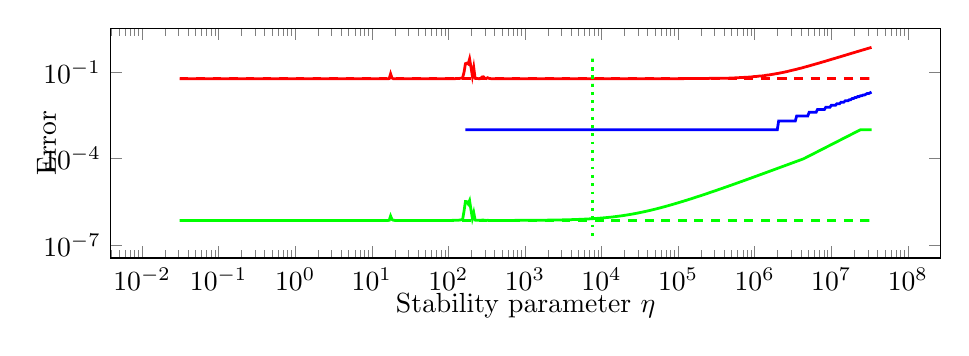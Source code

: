 \begin{tikzpicture}%
\begin{axis}[xmode=log,ymode=log,height=4.5cm,mark options={solid},xlabel={Stability parameter $\eta$},ylabel={Error},ylabel style={yshift=-0.4cm},xlabel style={yshift=0.2cm},width=1\textwidth]%
\addplot[color=green,line width=1pt,solid] coordinates {%
(0.031,7.245e-07)%
(0.033,7.245e-07)%
(0.034,7.245e-07)%
(0.036,7.245e-07)%
(0.037,7.245e-07)%
(0.038,7.245e-07)%
(0.04,7.245e-07)%
(0.042,7.245e-07)%
(0.044,7.245e-07)%
(0.045,7.245e-07)%
(0.047,7.245e-07)%
(0.049,7.245e-07)%
(0.052,7.245e-07)%
(0.054,7.245e-07)%
(0.056,7.245e-07)%
(0.058,7.245e-07)%
(0.061,7.245e-07)%
(0.063,7.245e-07)%
(0.066,7.245e-07)%
(0.069,7.245e-07)%
(0.072,7.245e-07)%
(0.075,7.245e-07)%
(0.078,7.245e-07)%
(0.082,7.245e-07)%
(0.085,7.245e-07)%
(0.089,7.245e-07)%
(0.092,7.245e-07)%
(0.096,7.245e-07)%
(0.1,7.245e-07)%
(0.105,7.245e-07)%
(0.109,7.245e-07)%
(0.114,7.245e-07)%
(0.119,7.245e-07)%
(0.124,7.245e-07)%
(0.129,7.245e-07)%
(0.134,7.245e-07)%
(0.14,7.245e-07)%
(0.146,7.245e-07)%
(0.152,7.245e-07)%
(0.159,7.245e-07)%
(0.165,7.245e-07)%
(0.172,7.245e-07)%
(0.18,7.245e-07)%
(0.188,7.245e-07)%
(0.196,7.245e-07)%
(0.204,7.245e-07)%
(0.212,7.245e-07)%
(0.221,7.245e-07)%
(0.231,7.245e-07)%
(0.241,7.245e-07)%
(0.251,7.245e-07)%
(0.262,7.245e-07)%
(0.273,7.245e-07)%
(0.284,7.245e-07)%
(0.297,7.245e-07)%
(0.309,7.245e-07)%
(0.322,7.245e-07)%
(0.336,7.245e-07)%
(0.35,7.245e-07)%
(0.365,7.245e-07)%
(0.381,7.245e-07)%
(0.397,7.245e-07)%
(0.414,7.245e-07)%
(0.432,7.245e-07)%
(0.45,7.245e-07)%
(0.469,7.245e-07)%
(0.489,7.245e-07)%
(0.51,7.245e-07)%
(0.532,7.245e-07)%
(0.554,7.245e-07)%
(0.578,7.245e-07)%
(0.602,7.245e-07)%
(0.628,7.245e-07)%
(0.655,7.245e-07)%
(0.683,7.245e-07)%
(0.712,7.245e-07)%
(0.742,7.245e-07)%
(0.773,7.245e-07)%
(0.806,7.245e-07)%
(0.841,7.245e-07)%
(0.876,7.245e-07)%
(0.914,7.245e-07)%
(0.953,7.245e-07)%
(0.993,7.245e-07)%
(1.035,7.245e-07)%
(1.079,7.245e-07)%
(1.125,7.245e-07)%
(1.173,7.245e-07)%
(1.223,7.245e-07)%
(1.275,7.245e-07)%
(1.33,7.245e-07)%
(1.386,7.245e-07)%
(1.445,7.245e-07)%
(1.507,7.245e-07)%
(1.571,7.245e-07)%
(1.637,7.245e-07)%
(1.707,7.245e-07)%
(1.78,7.245e-07)%
(1.855,7.245e-07)%
(1.934,7.245e-07)%
(2.017,7.245e-07)%
(2.102,7.245e-07)%
(2.192,7.245e-07)%
(2.285,7.245e-07)%
(2.382,7.245e-07)%
(2.484,7.245e-07)%
(2.59,7.245e-07)%
(2.7,7.245e-07)%
(2.815,7.245e-07)%
(2.934,7.245e-07)%
(3.059,7.245e-07)%
(3.189,7.245e-07)%
(3.325,7.245e-07)%
(3.467,7.245e-07)%
(3.614,7.245e-07)%
(3.768,7.245e-07)%
(3.928,7.245e-07)%
(4.096,7.245e-07)%
(4.27,7.245e-07)%
(4.452,7.245e-07)%
(4.641,7.245e-07)%
(4.838,7.245e-07)%
(5.044,7.245e-07)%
(5.259,7.245e-07)%
(5.483,7.245e-07)%
(5.716,7.245e-07)%
(5.959,7.245e-07)%
(6.213,7.245e-07)%
(6.477,7.245e-07)%
(6.753,7.245e-07)%
(7.04,7.245e-07)%
(7.34,7.245e-07)%
(7.652,7.245e-07)%
(7.978,7.245e-07)%
(8.317,7.245e-07)%
(8.671,7.245e-07)%
(9.04,7.245e-07)%
(9.425,7.245e-07)%
(9.826,7.245e-07)%
(10.244,7.245e-07)%
(10.68,7.244e-07)%
(11.134,7.244e-07)%
(11.608,7.244e-07)%
(12.102,7.244e-07)%
(12.617,7.244e-07)%
(13.154,7.244e-07)%
(13.714,7.245e-07)%
(14.297,7.246e-07)%
(14.906,7.248e-07)%
(15.54,7.254e-07)%
(16.201,7.274e-07)%
(16.891,7.374e-07)%
(17.609,1.036e-06)%
(18.359,7.885e-07)%
(19.14,7.393e-07)%
(19.955,7.318e-07)%
(20.804,7.293e-07)%
(21.689,7.281e-07)%
(22.612,7.274e-07)%
(23.574,7.27e-07)%
(24.577,7.267e-07)%
(25.623,7.265e-07)%
(26.713,7.264e-07)%
(27.85,7.263e-07)%
(29.035,7.262e-07)%
(30.27,7.261e-07)%
(31.559,7.261e-07)%
(32.901,7.261e-07)%
(34.301,7.261e-07)%
(35.761,7.261e-07)%
(37.283,7.261e-07)%
(38.869,7.261e-07)%
(40.523,7.261e-07)%
(42.248,7.261e-07)%
(44.045,7.262e-07)%
(45.92,7.262e-07)%
(47.874,7.263e-07)%
(49.911,7.263e-07)%
(52.035,7.264e-07)%
(54.249,7.265e-07)%
(56.557,7.266e-07)%
(58.964,7.266e-07)%
(61.473,7.267e-07)%
(64.089,7.269e-07)%
(66.816,7.27e-07)%
(69.659,7.271e-07)%
(72.623,7.273e-07)%
(75.714,7.275e-07)%
(78.936,7.277e-07)%
(82.295,7.279e-07)%
(85.796,7.282e-07)%
(89.447,7.286e-07)%
(93.253,7.29e-07)%
(97.222,7.294e-07)%
(101.359,7.3e-07)%
(105.672,7.307e-07)%
(110.168,7.316e-07)%
(114.856,7.339e-07)%
(119.744,7.347e-07)%
(124.839,7.364e-07)%
(130.151,7.393e-07)%
(135.69,7.44e-07)%
(141.464,7.514e-07)%
(147.484,7.664e-07)%
(153.759,8.031e-07)%
(160.302,1.536e-06)%
(167.123,3.293e-06)%
(174.235,3.251e-06)%
(181.649,2.727e-06)%
(189.379,3.55e-06)%
(197.437,1.703e-06)%
(205.839,8.642e-07)%
(214.598,1.359e-06)%
(223.729,7.481e-07)%
(233.25,7.408e-07)%
(243.175,7.368e-07)%
(253.523,7.344e-07)%
(264.311,7.338e-07)%
(275.558,7.491e-07)%
(287.284,7.491e-07)%
(299.508,7.333e-07)%
(312.253,7.31e-07)%
(325.539,7.34e-07)%
(339.392,7.312e-07)%
(353.834,7.3e-07)%
(368.893,7.299e-07)%
(384.589,7.293e-07)%
(400.954,7.293e-07)%
(418.016,7.294e-07)%
(435.805,7.294e-07)%
(454.349,7.295e-07)%
(473.683,7.297e-07)%
(493.84,7.298e-07)%
(514.854,7.3e-07)%
(536.762,7.302e-07)%
(559.6,7.304e-07)%
(583.414,7.306e-07)%
(608.24,7.308e-07)%
(634.122,7.31e-07)%
(661.107,7.313e-07)%
(689.238,7.316e-07)%
(718.566,7.319e-07)%
(749.142,7.322e-07)%
(781.021,7.326e-07)%
(814.256,7.329e-07)%
(848.906,7.333e-07)%
(885.027,7.337e-07)%
(922.688,7.341e-07)%
(961.952,7.345e-07)%
(1002.883,7.35e-07)%
(1045.558,7.355e-07)%
(1090.051,7.36e-07)%
(1136.435,7.365e-07)%
(1184.794,7.371e-07)%
(1235.21,7.377e-07)%
(1287.773,7.383e-07)%
(1342.57,7.39e-07)%
(1399.699,7.397e-07)%
(1459.261,7.404e-07)%
(1521.357,7.412e-07)%
(1586.093,7.42e-07)%
(1653.587,7.428e-07)%
(1723.952,7.437e-07)%
(1797.309,7.447e-07)%
(1873.789,7.456e-07)%
(1953.523,7.467e-07)%
(2036.653,7.478e-07)%
(2123.318,7.489e-07)%
(2213.67,7.501e-07)%
(2307.869,7.514e-07)%
(2406.074,7.528e-07)%
(2508.458,7.542e-07)%
(2615.2,7.557e-07)%
(2726.483,7.572e-07)%
(2842.502,7.589e-07)%
(2963.459,7.606e-07)%
(3089.562,7.624e-07)%
(3221.024,7.644e-07)%
(3358.08,7.664e-07)%
(3500.992,7.685e-07)%
(3649.952,7.708e-07)%
(3805.28,7.732e-07)%
(3967.2,7.757e-07)%
(4136.032,7.783e-07)%
(4312.032,7.811e-07)%
(4495.52,7.84e-07)%
(4686.816,7.871e-07)%
(4886.24,7.903e-07)%
(5094.176,7.938e-07)%
(5310.944,7.974e-07)%
(5536.928,8.012e-07)%
(5772.544,8.052e-07)%
(6018.176,8.094e-07)%
(6274.272,8.138e-07)%
(6541.248,8.185e-07)%
(6819.584,8.234e-07)%
(7109.792,8.286e-07)%
(7412.32,8.341e-07)%
(7727.744,8.399e-07)%
(8056.576,8.459e-07)%
(8399.424,8.523e-07)%
(8756.832,8.591e-07)%
(9129.44,8.661e-07)%
(9517.92,8.736e-07)%
(9922.944,8.814e-07)%
(10345.184,8.897e-07)%
(10785.408,8.984e-07)%
(11244.352,9.075e-07)%
(11722.848,9.171e-07)%
(12221.664,9.272e-07)%
(12741.728,9.379e-07)%
(13283.936,9.49e-07)%
(13849.216,9.608e-07)%
(14438.528,9.731e-07)%
(15052.928,9.861e-07)%
(15693.472,9.997e-07)%
(16361.248,1.014e-06)%
(17057.472,1.029e-06)%
(17783.328,1.045e-06)%
(18540.032,1.061e-06)%
(19328.96,1.079e-06)%
(20151.456,1.097e-06)%
(21008.96,1.116e-06)%
(21902.944,1.136e-06)%
(22834.976,1.157e-06)%
(23806.656,1.178e-06)%
(24819.712,1.201e-06)%
(25875.84,1.225e-06)%
(26976.928,1.251e-06)%
(28124.864,1.277e-06)%
(29321.664,1.304e-06)%
(30569.376,1.333e-06)%
(31870.176,1.363e-06)%
(33226.24,1.395e-06)%
(34640.32,1.428e-06)%
(36114.24,1.462e-06)%
(37650.88,1.498e-06)%
(39253.12,1.535e-06)%
(40923.52,1.575e-06)%
(42664.96,1.616e-06)%
(44480.32,1.658e-06)%
(46373.12,1.703e-06)%
(48346.56,1.749e-06)%
(50403.84,1.798e-06)%
(52548.48,1.849e-06)%
(54784.64,1.901e-06)%
(57115.84,1.957e-06)%
(59546.24,2.014e-06)%
(62080.0,2.074e-06)%
(64721.92,2.137e-06)%
(67475.84,2.202e-06)%
(70347.2,2.27e-06)%
(73340.48,2.341e-06)%
(76461.44,2.414e-06)%
(79715.2,2.491e-06)%
(83107.2,2.571e-06)%
(86643.52,2.655e-06)%
(90330.56,2.742e-06)%
(94174.4,2.833e-06)%
(98181.76,2.927e-06)%
(102359.68,3.026e-06)%
(106715.2,3.129e-06)%
(111256.32,3.236e-06)%
(115990.4,3.347e-06)%
(120926.08,3.463e-06)%
(126072.0,3.584e-06)%
(131436.8,3.71e-06)%
(137029.76,3.841e-06)%
(142860.48,3.978e-06)%
(148939.84,4.121e-06)%
(155277.44,4.269e-06)%
(161884.8,4.424e-06)%
(168773.44,4.585e-06)%
(175955.2,4.752e-06)%
(183442.56,4.927e-06)%
(191248.64,5.109e-06)%
(199386.88,5.299e-06)%
(207871.36,5.497e-06)%
(216716.8,5.703e-06)%
(225938.56,5.917e-06)%
(235552.96,6.141e-06)%
(245576.32,6.374e-06)%
(256026.24,6.617e-06)%
(266920.64,6.869e-06)%
(278279.04,7.133e-06)%
(290120.32,7.407e-06)%
(302465.92,7.693e-06)%
(315336.64,7.991e-06)%
(328755.2,8.302e-06)%
(342745.6,8.625e-06)%
(357328.0,8.962e-06)%
(372534.4,9.314e-06)%
(388387.2,9.68e-06)%
(404912.0,1.006e-05)%
(422144.0,1.046e-05)%
(440105.6,1.087e-05)%
(458835.2,1.13e-05)%
(478358.4,1.175e-05)%
(498713.6,1.222e-05)%
(519936.0,1.271e-05)%
(542060.8,1.322e-05)%
(565126.4,1.375e-05)%
(589174.4,1.43e-05)%
(614246.4,1.488e-05)%
(640384.0,1.548e-05)%
(667635.2,1.61e-05)%
(696044.8,1.675e-05)%
(725660.8,1.743e-05)%
(756540.8,1.814e-05)%
(788732.8,1.888e-05)%
(822297.6,1.965e-05)%
(857286.4,2.045e-05)%
(893766.4,2.128e-05)%
(931798.4,2.215e-05)%
(971449.6,2.306e-05)%
(1012787.2,2.4e-05)%
(1055884.8,2.498e-05)%
(1100816.0,2.601e-05)%
(1147657.6,2.708e-05)%
(1196492.8,2.819e-05)%
(1247408.0,2.935e-05)%
(1300486.4,3.056e-05)%
(1355827.2,3.181e-05)%
(1413520.0,3.313e-05)%
(1473670.4,3.449e-05)%
(1536377.6,3.592e-05)%
(1601756.8,3.74e-05)%
(1669913.6,3.895e-05)%
(1740972.8,4.056e-05)%
(1815056.0,4.223e-05)%
(1892291.2,4.398e-05)%
(1972812.8,4.58e-05)%
(2056761.6,4.77e-05)%
(2144284.8,4.968e-05)%
(2235529.6,5.173e-05)%
(2330656.0,5.388e-05)%
(2429830.4,5.611e-05)%
(2533228.8,5.844e-05)%
(2641024.0,6.086e-05)%
(2753404.8,6.339e-05)%
(2870569.6,6.602e-05)%
(2992720.0,6.876e-05)%
(3120067.2,7.161e-05)%
(3252832.0,7.458e-05)%
(3391264.0,7.768e-05)%
(3535552.0,8.09e-05)%
(3686016.0,8.426e-05)%
(3842848.0,8.775e-05)%
(4006368.0,9.139e-05)%
(4176864.0,9.518e-05)%
(4354592.0,9.913e-05)%
(4539904.0,0.0)%
(4733088.0,0.0)%
(4934496.0,0.0)%
(5144448.0,0.0)%
(5363360.0,0.0)%
(5591584.0,0.0)%
(5829536.0,0.0)%
(6077600.0,0.0)%
(6336224.0,0.0)%
(6605856.0,0.0)%
(6886944.0,0.0)%
(7180000.0,0.0)%
(7485536.0,0.0)%
(7804064.0,0.0)%
(8136128.0,0.0)%
(8482336.0,0.0)%
(8843296.0,0.0)%
(9219584.0,0.0)%
(9611904.0,0.0)%
(10020928.0,0.0)%
(10447360.0,0.0)%
(10891904.0,0.0)%
(11355392.0,0.0)%
(11838592.0,0.0)%
(12342368.0,0.0)%
(12867552.0,0.0)%
(13415104.0,0.0)%
(13985952.0,0.0)%
(14581088.0,0.0)%
(15201568.0,0.0)%
(15848416.0,0.0)%
(16522816.0,0.0)%
(17225888.0,0.0)%
(17958912.0,0.0)%
(18723104.0,0.0)%
(19519840.0,0.0)%
(20350432.0,0.0)%
(21216416.0,0.0)%
(22119232.0,0.0)%
(23060448.0,0.0)%
(24041728.0,0.001)%
(25064768.0,0.001)%
(26131360.0,0.001)%
(27243328.0,0.001)%
(28402592.0,0.001)%
(29611200.0,0.001)%
(30871232.0,0.001)%
(32184960.0,0.001)%
(33554560.0,0.001)%
};%
%
%
\addplot[color=blue,line width=1pt,solid] coordinates {%
(0.031,0.0)%
(0.033,0.0)%
(0.034,0.0)%
(0.036,0.0)%
(0.037,0.0)%
(0.038,0.0)%
(0.04,0.0)%
(0.042,0.0)%
(0.044,0.0)%
(0.045,0.0)%
(0.047,0.0)%
(0.049,0.0)%
(0.052,0.0)%
(0.054,0.0)%
(0.056,0.0)%
(0.058,0.0)%
(0.061,0.0)%
(0.063,0.0)%
(0.066,0.0)%
(0.069,0.0)%
(0.072,0.0)%
(0.075,0.0)%
(0.078,0.0)%
(0.082,0.0)%
(0.085,0.0)%
(0.089,0.0)%
(0.092,0.0)%
(0.096,0.0)%
(0.1,0.0)%
(0.105,0.0)%
(0.109,0.0)%
(0.114,0.0)%
(0.119,0.0)%
(0.124,0.0)%
(0.129,0.0)%
(0.134,0.0)%
(0.14,0.0)%
(0.146,0.0)%
(0.152,0.0)%
(0.159,0.0)%
(0.165,0.0)%
(0.172,0.0)%
(0.18,0.0)%
(0.188,0.0)%
(0.196,0.0)%
(0.204,0.0)%
(0.212,0.0)%
(0.221,0.0)%
(0.231,0.0)%
(0.241,0.0)%
(0.251,0.0)%
(0.262,0.0)%
(0.273,0.0)%
(0.284,0.0)%
(0.297,0.0)%
(0.309,0.0)%
(0.322,0.0)%
(0.336,0.0)%
(0.35,0.0)%
(0.365,0.0)%
(0.381,0.0)%
(0.397,0.0)%
(0.414,0.0)%
(0.432,0.0)%
(0.45,0.0)%
(0.469,0.0)%
(0.489,0.0)%
(0.51,0.0)%
(0.532,0.0)%
(0.554,0.0)%
(0.578,0.0)%
(0.602,0.0)%
(0.628,0.0)%
(0.655,0.0)%
(0.683,0.0)%
(0.712,0.0)%
(0.742,0.0)%
(0.773,0.0)%
(0.806,0.0)%
(0.841,0.0)%
(0.876,0.0)%
(0.914,0.0)%
(0.953,0.0)%
(0.993,0.0)%
(1.035,0.0)%
(1.079,0.0)%
(1.125,0.0)%
(1.173,0.0)%
(1.223,0.0)%
(1.275,0.0)%
(1.33,0.0)%
(1.386,0.0)%
(1.445,0.0)%
(1.507,0.0)%
(1.571,0.0)%
(1.637,0.0)%
(1.707,0.0)%
(1.78,0.0)%
(1.855,0.0)%
(1.934,0.0)%
(2.017,0.0)%
(2.102,0.0)%
(2.192,0.0)%
(2.285,0.0)%
(2.382,0.0)%
(2.484,0.0)%
(2.59,0.0)%
(2.7,0.0)%
(2.815,0.0)%
(2.934,0.0)%
(3.059,0.0)%
(3.189,0.0)%
(3.325,0.0)%
(3.467,0.0)%
(3.614,0.0)%
(3.768,0.0)%
(3.928,0.0)%
(4.096,0.0)%
(4.27,0.0)%
(4.452,0.0)%
(4.641,0.0)%
(4.838,0.0)%
(5.044,0.0)%
(5.259,0.0)%
(5.483,0.0)%
(5.716,0.0)%
(5.959,0.0)%
(6.213,0.0)%
(6.477,0.0)%
(6.753,0.0)%
(7.04,0.0)%
(7.34,0.0)%
(7.652,0.0)%
(7.978,0.0)%
(8.317,0.0)%
(8.671,0.0)%
(9.04,0.0)%
(9.425,0.0)%
(9.826,0.0)%
(10.244,0.0)%
(10.68,0.0)%
(11.134,0.0)%
(11.608,0.0)%
(12.102,0.0)%
(12.617,0.0)%
(13.154,0.0)%
(13.714,0.0)%
(14.297,0.0)%
(14.906,0.0)%
(15.54,0.0)%
(16.201,0.0)%
(16.891,0.0)%
(17.609,0.0)%
(18.359,0.0)%
(19.14,0.0)%
(19.955,0.0)%
(20.804,0.0)%
(21.689,0.0)%
(22.612,0.0)%
(23.574,0.0)%
(24.577,0.0)%
(25.623,0.0)%
(26.713,0.0)%
(27.85,0.0)%
(29.035,0.0)%
(30.27,0.0)%
(31.559,0.0)%
(32.901,0.0)%
(34.301,0.0)%
(35.761,0.0)%
(37.283,0.0)%
(38.869,0.0)%
(40.523,0.0)%
(42.248,0.0)%
(44.045,0.0)%
(45.92,0.0)%
(47.874,0.0)%
(49.911,0.0)%
(52.035,0.0)%
(54.249,0.0)%
(56.557,0.0)%
(58.964,0.0)%
(61.473,0.0)%
(64.089,0.0)%
(66.816,0.0)%
(69.659,0.0)%
(72.623,0.0)%
(75.714,0.0)%
(78.936,0.0)%
(82.295,0.0)%
(85.796,0.0)%
(89.447,0.0)%
(93.253,0.0)%
(97.222,0.0)%
(101.359,0.0)%
(105.672,0.0)%
(110.168,0.0)%
(114.856,0.0)%
(119.744,0.0)%
(124.839,0.0)%
(130.151,0.0)%
(135.69,0.0)%
(141.464,0.0)%
(147.484,0.0)%
(153.759,0.0)%
(160.302,0.0)%
(167.123,0.001)%
(174.235,0.001)%
(181.649,0.001)%
(189.379,0.001)%
(197.437,0.0)%
(205.839,0.0)%
(214.598,0.0)%
(223.729,0.0)%
(233.25,0.0)%
(243.175,0.0)%
(253.523,0.0)%
(264.311,0.0)%
(275.558,0.0)%
(287.284,0.0)%
(299.508,0.0)%
(312.253,0.0)%
(325.539,0.0)%
(339.392,0.0)%
(353.834,0.0)%
(368.893,0.0)%
(384.589,0.0)%
(400.954,0.0)%
(418.016,0.0)%
(435.805,0.0)%
(454.349,0.0)%
(473.683,0.0)%
(493.84,0.0)%
(514.854,0.0)%
(536.762,0.0)%
(559.6,0.0)%
(583.414,0.0)%
(608.24,0.0)%
(634.122,0.0)%
(661.107,0.0)%
(689.238,0.0)%
(718.566,0.0)%
(749.142,0.0)%
(781.021,0.0)%
(814.256,0.0)%
(848.906,0.0)%
(885.027,0.0)%
(922.688,0.0)%
(961.952,0.0)%
(1002.883,0.0)%
(1045.558,0.0)%
(1090.051,0.0)%
(1136.435,0.0)%
(1184.794,0.0)%
(1235.21,0.0)%
(1287.773,0.0)%
(1342.57,0.0)%
(1399.699,0.0)%
(1459.261,0.0)%
(1521.357,0.0)%
(1586.093,0.0)%
(1653.587,0.0)%
(1723.952,0.0)%
(1797.309,0.0)%
(1873.789,0.0)%
(1953.523,0.0)%
(2036.653,0.0)%
(2123.318,0.0)%
(2213.67,0.0)%
(2307.869,0.0)%
(2406.074,0.0)%
(2508.458,0.0)%
(2615.2,0.0)%
(2726.483,0.0)%
(2842.502,0.0)%
(2963.459,0.0)%
(3089.562,0.0)%
(3221.024,0.0)%
(3358.08,0.0)%
(3500.992,0.0)%
(3649.952,0.0)%
(3805.28,0.0)%
(3967.2,0.0)%
(4136.032,0.0)%
(4312.032,0.0)%
(4495.52,0.0)%
(4686.816,0.0)%
(4886.24,0.0)%
(5094.176,0.0)%
(5310.944,0.0)%
(5536.928,0.0)%
(5772.544,0.0)%
(6018.176,0.0)%
(6274.272,0.0)%
(6541.248,0.0)%
(6819.584,0.0)%
(7109.792,0.0)%
(7412.32,0.0)%
(7727.744,0.0)%
(8056.576,0.0)%
(8399.424,0.0)%
(8756.832,0.0)%
(9129.44,0.0)%
(9517.92,0.0)%
(9922.944,0.0)%
(10345.184,0.0)%
(10785.408,0.0)%
(11244.352,0.0)%
(11722.848,0.0)%
(12221.664,0.0)%
(12741.728,0.0)%
(13283.936,0.0)%
(13849.216,0.0)%
(14438.528,0.0)%
(15052.928,0.0)%
(15693.472,0.0)%
(16361.248,0.0)%
(17057.472,0.0)%
(17783.328,0.0)%
(18540.032,0.0)%
(19328.96,0.0)%
(20151.456,0.0)%
(21008.96,0.0)%
(21902.944,0.0)%
(22834.976,0.0)%
(23806.656,0.0)%
(24819.712,0.0)%
(25875.84,0.0)%
(26976.928,0.0)%
(28124.864,0.0)%
(29321.664,0.0)%
(30569.376,0.0)%
(31870.176,0.0)%
(33226.24,0.0)%
(34640.32,0.0)%
(36114.24,0.0)%
(37650.88,0.0)%
(39253.12,0.0)%
(40923.52,0.0)%
(42664.96,0.0)%
(44480.32,0.0)%
(46373.12,0.0)%
(48346.56,0.0)%
(50403.84,0.0)%
(52548.48,0.0)%
(54784.64,0.0)%
(57115.84,0.0)%
(59546.24,0.0)%
(62080.0,0.0)%
(64721.92,0.0)%
(67475.84,0.0)%
(70347.2,0.0)%
(73340.48,0.0)%
(76461.44,0.0)%
(79715.2,0.0)%
(83107.2,0.0)%
(86643.52,0.0)%
(90330.56,0.0)%
(94174.4,0.0)%
(98181.76,0.0)%
(102359.68,0.0)%
(106715.2,0.0)%
(111256.32,0.0)%
(115990.4,0.0)%
(120926.08,0.0)%
(126072.0,0.0)%
(131436.8,0.0)%
(137029.76,0.0)%
(142860.48,0.0)%
(148939.84,0.0)%
(155277.44,0.0)%
(161884.8,0.0)%
(168773.44,0.0)%
(175955.2,0.0)%
(183442.56,0.0)%
(191248.64,0.0)%
(199386.88,0.0)%
(207871.36,0.0)%
(216716.8,0.0)%
(225938.56,0.0)%
(235552.96,0.0)%
(245576.32,0.0)%
(256026.24,0.0)%
(266920.64,0.0)%
(278279.04,0.0)%
(290120.32,0.0)%
(302465.92,0.0)%
(315336.64,0.0)%
(328755.2,0.0)%
(342745.6,0.0)%
(357328.0,0.0)%
(372534.4,0.0)%
(388387.2,0.0)%
(404912.0,0.0)%
(422144.0,0.0)%
(440105.6,0.0)%
(458835.2,0.0)%
(478358.4,0.0)%
(498713.6,0.0)%
(519936.0,0.0)%
(542060.8,0.001)%
(565126.4,0.001)%
(589174.4,0.001)%
(614246.4,0.001)%
(640384.0,0.001)%
(667635.2,0.001)%
(696044.8,0.001)%
(725660.8,0.001)%
(756540.8,0.001)%
(788732.8,0.001)%
(822297.6,0.001)%
(857286.4,0.001)%
(893766.4,0.001)%
(931798.4,0.001)%
(971449.6,0.001)%
(1012787.2,0.001)%
(1055884.8,0.001)%
(1100816.0,0.001)%
(1147657.6,0.001)%
(1196492.8,0.001)%
(1247408.0,0.001)%
(1300486.4,0.001)%
(1355827.2,0.001)%
(1413520.0,0.001)%
(1473670.4,0.001)%
(1536377.6,0.001)%
(1601756.8,0.001)%
(1669913.6,0.001)%
(1740972.8,0.001)%
(1815056.0,0.001)%
(1892291.2,0.001)%
(1972812.8,0.001)%
(2056761.6,0.002)%
(2144284.8,0.002)%
(2235529.6,0.002)%
(2330656.0,0.002)%
(2429830.4,0.002)%
(2533228.8,0.002)%
(2641024.0,0.002)%
(2753404.8,0.002)%
(2870569.6,0.002)%
(2992720.0,0.002)%
(3120067.2,0.002)%
(3252832.0,0.002)%
(3391264.0,0.002)%
(3535552.0,0.003)%
(3686016.0,0.003)%
(3842848.0,0.003)%
(4006368.0,0.003)%
(4176864.0,0.003)%
(4354592.0,0.003)%
(4539904.0,0.003)%
(4733088.0,0.003)%
(4934496.0,0.003)%
(5144448.0,0.004)%
(5363360.0,0.004)%
(5591584.0,0.004)%
(5829536.0,0.004)%
(6077600.0,0.004)%
(6336224.0,0.004)%
(6605856.0,0.005)%
(6886944.0,0.005)%
(7180000.0,0.005)%
(7485536.0,0.005)%
(7804064.0,0.005)%
(8136128.0,0.005)%
(8482336.0,0.006)%
(8843296.0,0.006)%
(9219584.0,0.006)%
(9611904.0,0.006)%
(10020928.0,0.007)%
(10447360.0,0.007)%
(10891904.0,0.007)%
(11355392.0,0.007)%
(11838592.0,0.008)%
(12342368.0,0.008)%
(12867552.0,0.008)%
(13415104.0,0.009)%
(13985952.0,0.009)%
(14581088.0,0.009)%
(15201568.0,0.01)%
(15848416.0,0.01)%
(16522816.0,0.01)%
(17225888.0,0.011)%
(17958912.0,0.011)%
(18723104.0,0.012)%
(19519840.0,0.012)%
(20350432.0,0.013)%
(21216416.0,0.013)%
(22119232.0,0.014)%
(23060448.0,0.014)%
(24041728.0,0.015)%
(25064768.0,0.015)%
(26131360.0,0.016)%
(27243328.0,0.016)%
(28402592.0,0.017)%
(29611200.0,0.018)%
(30871232.0,0.018)%
(32184960.0,0.019)%
(33554560.0,0.02)%
};%
%
%
\addplot[color=red,line width=1pt,solid] coordinates {%
(0.031,0.058)%
(0.033,0.058)%
(0.034,0.058)%
(0.036,0.058)%
(0.037,0.058)%
(0.038,0.058)%
(0.04,0.058)%
(0.042,0.058)%
(0.044,0.058)%
(0.045,0.058)%
(0.047,0.058)%
(0.049,0.058)%
(0.052,0.058)%
(0.054,0.058)%
(0.056,0.058)%
(0.058,0.058)%
(0.061,0.058)%
(0.063,0.058)%
(0.066,0.058)%
(0.069,0.058)%
(0.072,0.058)%
(0.075,0.058)%
(0.078,0.058)%
(0.082,0.058)%
(0.085,0.058)%
(0.089,0.058)%
(0.092,0.058)%
(0.096,0.058)%
(0.1,0.058)%
(0.105,0.058)%
(0.109,0.058)%
(0.114,0.058)%
(0.119,0.058)%
(0.124,0.058)%
(0.129,0.058)%
(0.134,0.058)%
(0.14,0.058)%
(0.146,0.058)%
(0.152,0.058)%
(0.159,0.058)%
(0.165,0.058)%
(0.172,0.058)%
(0.18,0.058)%
(0.188,0.058)%
(0.196,0.058)%
(0.204,0.058)%
(0.212,0.058)%
(0.221,0.058)%
(0.231,0.058)%
(0.241,0.058)%
(0.251,0.058)%
(0.262,0.058)%
(0.273,0.058)%
(0.284,0.058)%
(0.297,0.058)%
(0.309,0.058)%
(0.322,0.058)%
(0.336,0.058)%
(0.35,0.058)%
(0.365,0.058)%
(0.381,0.058)%
(0.397,0.058)%
(0.414,0.058)%
(0.432,0.058)%
(0.45,0.058)%
(0.469,0.058)%
(0.489,0.058)%
(0.51,0.058)%
(0.532,0.058)%
(0.554,0.058)%
(0.578,0.058)%
(0.602,0.058)%
(0.628,0.058)%
(0.655,0.058)%
(0.683,0.058)%
(0.712,0.058)%
(0.742,0.058)%
(0.773,0.058)%
(0.806,0.058)%
(0.841,0.058)%
(0.876,0.058)%
(0.914,0.058)%
(0.953,0.058)%
(0.993,0.058)%
(1.035,0.058)%
(1.079,0.058)%
(1.125,0.058)%
(1.173,0.058)%
(1.223,0.058)%
(1.275,0.058)%
(1.33,0.058)%
(1.386,0.058)%
(1.445,0.058)%
(1.507,0.058)%
(1.571,0.058)%
(1.637,0.058)%
(1.707,0.058)%
(1.78,0.058)%
(1.855,0.058)%
(1.934,0.058)%
(2.017,0.058)%
(2.102,0.058)%
(2.192,0.058)%
(2.285,0.058)%
(2.382,0.058)%
(2.484,0.058)%
(2.59,0.058)%
(2.7,0.058)%
(2.815,0.058)%
(2.934,0.058)%
(3.059,0.058)%
(3.189,0.058)%
(3.325,0.058)%
(3.467,0.058)%
(3.614,0.058)%
(3.768,0.058)%
(3.928,0.058)%
(4.096,0.058)%
(4.27,0.058)%
(4.452,0.058)%
(4.641,0.058)%
(4.838,0.058)%
(5.044,0.058)%
(5.259,0.058)%
(5.483,0.058)%
(5.716,0.058)%
(5.959,0.058)%
(6.213,0.058)%
(6.477,0.058)%
(6.753,0.058)%
(7.04,0.058)%
(7.34,0.058)%
(7.652,0.058)%
(7.978,0.058)%
(8.317,0.058)%
(8.671,0.058)%
(9.04,0.058)%
(9.425,0.058)%
(9.826,0.058)%
(10.244,0.058)%
(10.68,0.058)%
(11.134,0.058)%
(11.608,0.058)%
(12.102,0.058)%
(12.617,0.058)%
(13.154,0.058)%
(13.714,0.058)%
(14.297,0.058)%
(14.906,0.058)%
(15.54,0.058)%
(16.201,0.058)%
(16.891,0.059)%
(17.609,0.086)%
(18.359,0.062)%
(19.14,0.058)%
(19.955,0.058)%
(20.804,0.058)%
(21.689,0.058)%
(22.612,0.058)%
(23.574,0.058)%
(24.577,0.058)%
(25.623,0.058)%
(26.713,0.058)%
(27.85,0.058)%
(29.035,0.058)%
(30.27,0.058)%
(31.559,0.058)%
(32.901,0.058)%
(34.301,0.058)%
(35.761,0.058)%
(37.283,0.058)%
(38.869,0.058)%
(40.523,0.058)%
(42.248,0.058)%
(44.045,0.058)%
(45.92,0.058)%
(47.874,0.058)%
(49.911,0.058)%
(52.035,0.058)%
(54.249,0.058)%
(56.557,0.058)%
(58.964,0.058)%
(61.473,0.058)%
(64.089,0.058)%
(66.816,0.058)%
(69.659,0.058)%
(72.623,0.058)%
(75.714,0.058)%
(78.936,0.058)%
(82.295,0.058)%
(85.796,0.058)%
(89.447,0.058)%
(93.253,0.058)%
(97.222,0.058)%
(101.359,0.058)%
(105.672,0.058)%
(110.168,0.058)%
(114.856,0.058)%
(119.744,0.058)%
(124.839,0.059)%
(130.151,0.059)%
(135.69,0.059)%
(141.464,0.06)%
(147.484,0.061)%
(153.759,0.064)%
(160.302,0.098)%
(167.123,0.193)%
(174.235,0.202)%
(181.649,0.189)%
(189.379,0.283)%
(197.437,0.148)%
(205.839,0.073)%
(214.598,0.141)%
(223.729,0.06)%
(233.25,0.059)%
(243.175,0.059)%
(253.523,0.058)%
(264.311,0.059)%
(275.558,0.067)%
(287.284,0.068)%
(299.508,0.06)%
(312.253,0.059)%
(325.539,0.063)%
(339.392,0.06)%
(353.834,0.059)%
(368.893,0.058)%
(384.589,0.058)%
(400.954,0.058)%
(418.016,0.058)%
(435.805,0.058)%
(454.349,0.058)%
(473.683,0.058)%
(493.84,0.058)%
(514.854,0.058)%
(536.762,0.058)%
(559.6,0.058)%
(583.414,0.058)%
(608.24,0.058)%
(634.122,0.058)%
(661.107,0.058)%
(689.238,0.058)%
(718.566,0.058)%
(749.142,0.058)%
(781.021,0.058)%
(814.256,0.058)%
(848.906,0.058)%
(885.027,0.058)%
(922.688,0.058)%
(961.952,0.058)%
(1002.883,0.058)%
(1045.558,0.058)%
(1090.051,0.058)%
(1136.435,0.058)%
(1184.794,0.058)%
(1235.21,0.058)%
(1287.773,0.058)%
(1342.57,0.058)%
(1399.699,0.058)%
(1459.261,0.058)%
(1521.357,0.058)%
(1586.093,0.058)%
(1653.587,0.058)%
(1723.952,0.058)%
(1797.309,0.058)%
(1873.789,0.058)%
(1953.523,0.058)%
(2036.653,0.058)%
(2123.318,0.058)%
(2213.67,0.058)%
(2307.869,0.058)%
(2406.074,0.058)%
(2508.458,0.058)%
(2615.2,0.058)%
(2726.483,0.058)%
(2842.502,0.058)%
(2963.459,0.058)%
(3089.562,0.058)%
(3221.024,0.058)%
(3358.08,0.058)%
(3500.992,0.058)%
(3649.952,0.058)%
(3805.28,0.058)%
(3967.2,0.058)%
(4136.032,0.058)%
(4312.032,0.058)%
(4495.52,0.058)%
(4686.816,0.058)%
(4886.24,0.058)%
(5094.176,0.058)%
(5310.944,0.058)%
(5536.928,0.058)%
(5772.544,0.058)%
(6018.176,0.058)%
(6274.272,0.058)%
(6541.248,0.058)%
(6819.584,0.058)%
(7109.792,0.058)%
(7412.32,0.058)%
(7727.744,0.058)%
(8056.576,0.058)%
(8399.424,0.058)%
(8756.832,0.058)%
(9129.44,0.058)%
(9517.92,0.058)%
(9922.944,0.058)%
(10345.184,0.058)%
(10785.408,0.058)%
(11244.352,0.058)%
(11722.848,0.058)%
(12221.664,0.058)%
(12741.728,0.058)%
(13283.936,0.058)%
(13849.216,0.058)%
(14438.528,0.058)%
(15052.928,0.058)%
(15693.472,0.058)%
(16361.248,0.058)%
(17057.472,0.058)%
(17783.328,0.058)%
(18540.032,0.058)%
(19328.96,0.058)%
(20151.456,0.058)%
(21008.96,0.058)%
(21902.944,0.058)%
(22834.976,0.058)%
(23806.656,0.058)%
(24819.712,0.058)%
(25875.84,0.058)%
(26976.928,0.058)%
(28124.864,0.058)%
(29321.664,0.058)%
(30569.376,0.058)%
(31870.176,0.058)%
(33226.24,0.058)%
(34640.32,0.058)%
(36114.24,0.058)%
(37650.88,0.058)%
(39253.12,0.058)%
(40923.52,0.058)%
(42664.96,0.058)%
(44480.32,0.058)%
(46373.12,0.058)%
(48346.56,0.058)%
(50403.84,0.058)%
(52548.48,0.058)%
(54784.64,0.058)%
(57115.84,0.058)%
(59546.24,0.058)%
(62080.0,0.058)%
(64721.92,0.058)%
(67475.84,0.058)%
(70347.2,0.058)%
(73340.48,0.058)%
(76461.44,0.058)%
(79715.2,0.058)%
(83107.2,0.058)%
(86643.52,0.058)%
(90330.56,0.058)%
(94174.4,0.058)%
(98181.76,0.058)%
(102359.68,0.058)%
(106715.2,0.058)%
(111256.32,0.058)%
(115990.4,0.058)%
(120926.08,0.059)%
(126072.0,0.059)%
(131436.8,0.059)%
(137029.76,0.059)%
(142860.48,0.059)%
(148939.84,0.059)%
(155277.44,0.059)%
(161884.8,0.059)%
(168773.44,0.059)%
(175955.2,0.059)%
(183442.56,0.059)%
(191248.64,0.059)%
(199386.88,0.059)%
(207871.36,0.059)%
(216716.8,0.059)%
(225938.56,0.059)%
(235552.96,0.059)%
(245576.32,0.059)%
(256026.24,0.06)%
(266920.64,0.06)%
(278279.04,0.06)%
(290120.32,0.06)%
(302465.92,0.06)%
(315336.64,0.06)%
(328755.2,0.06)%
(342745.6,0.06)%
(357328.0,0.06)%
(372534.4,0.061)%
(388387.2,0.061)%
(404912.0,0.061)%
(422144.0,0.061)%
(440105.6,0.061)%
(458835.2,0.061)%
(478358.4,0.062)%
(498713.6,0.062)%
(519936.0,0.062)%
(542060.8,0.062)%
(565126.4,0.063)%
(589174.4,0.063)%
(614246.4,0.063)%
(640384.0,0.064)%
(667635.2,0.064)%
(696044.8,0.064)%
(725660.8,0.065)%
(756540.8,0.065)%
(788732.8,0.066)%
(822297.6,0.066)%
(857286.4,0.067)%
(893766.4,0.067)%
(931798.4,0.068)%
(971449.6,0.069)%
(1012787.2,0.069)%
(1055884.8,0.07)%
(1100816.0,0.071)%
(1147657.6,0.072)%
(1196492.8,0.072)%
(1247408.0,0.073)%
(1300486.4,0.074)%
(1355827.2,0.075)%
(1413520.0,0.077)%
(1473670.4,0.078)%
(1536377.6,0.079)%
(1601756.8,0.08)%
(1669913.6,0.082)%
(1740972.8,0.083)%
(1815056.0,0.085)%
(1892291.2,0.087)%
(1972812.8,0.088)%
(2056761.6,0.09)%
(2144284.8,0.092)%
(2235529.6,0.094)%
(2330656.0,0.096)%
(2429830.4,0.098)%
(2533228.8,0.101)%
(2641024.0,0.103)%
(2753404.8,0.106)%
(2870569.6,0.109)%
(2992720.0,0.112)%
(3120067.2,0.115)%
(3252832.0,0.118)%
(3391264.0,0.121)%
(3535552.0,0.124)%
(3686016.0,0.128)%
(3842848.0,0.132)%
(4006368.0,0.135)%
(4176864.0,0.139)%
(4354592.0,0.144)%
(4539904.0,0.148)%
(4733088.0,0.153)%
(4934496.0,0.157)%
(5144448.0,0.162)%
(5363360.0,0.167)%
(5591584.0,0.173)%
(5829536.0,0.178)%
(6077600.0,0.184)%
(6336224.0,0.19)%
(6605856.0,0.196)%
(6886944.0,0.202)%
(7180000.0,0.209)%
(7485536.0,0.216)%
(7804064.0,0.223)%
(8136128.0,0.23)%
(8482336.0,0.238)%
(8843296.0,0.246)%
(9219584.0,0.254)%
(9611904.0,0.263)%
(10020928.0,0.272)%
(10447360.0,0.281)%
(10891904.0,0.29)%
(11355392.0,0.3)%
(11838592.0,0.31)%
(12342368.0,0.32)%
(12867552.0,0.331)%
(13415104.0,0.342)%
(13985952.0,0.354)%
(14581088.0,0.366)%
(15201568.0,0.378)%
(15848416.0,0.391)%
(16522816.0,0.404)%
(17225888.0,0.418)%
(17958912.0,0.432)%
(18723104.0,0.447)%
(19519840.0,0.462)%
(20350432.0,0.477)%
(21216416.0,0.493)%
(22119232.0,0.51)%
(23060448.0,0.527)%
(24041728.0,0.545)%
(25064768.0,0.563)%
(26131360.0,0.582)%
(27243328.0,0.601)%
(28402592.0,0.621)%
(29611200.0,0.642)%
(30871232.0,0.663)%
(32184960.0,0.685)%
(33554560.0,0.708)%
};%
%
%
\addplot[color=green,line width=1pt,dashed] coordinates {%
(0.031,7.309e-07)%
(0.033,7.309e-07)%
(0.034,7.309e-07)%
(0.036,7.309e-07)%
(0.037,7.309e-07)%
(0.038,7.309e-07)%
(0.04,7.309e-07)%
(0.042,7.309e-07)%
(0.044,7.309e-07)%
(0.045,7.309e-07)%
(0.047,7.309e-07)%
(0.049,7.309e-07)%
(0.052,7.309e-07)%
(0.054,7.309e-07)%
(0.056,7.309e-07)%
(0.058,7.309e-07)%
(0.061,7.309e-07)%
(0.063,7.309e-07)%
(0.066,7.309e-07)%
(0.069,7.309e-07)%
(0.072,7.309e-07)%
(0.075,7.309e-07)%
(0.078,7.309e-07)%
(0.082,7.309e-07)%
(0.085,7.309e-07)%
(0.089,7.309e-07)%
(0.092,7.309e-07)%
(0.096,7.309e-07)%
(0.1,7.309e-07)%
(0.105,7.309e-07)%
(0.109,7.309e-07)%
(0.114,7.309e-07)%
(0.119,7.309e-07)%
(0.124,7.309e-07)%
(0.129,7.309e-07)%
(0.134,7.309e-07)%
(0.14,7.309e-07)%
(0.146,7.309e-07)%
(0.152,7.309e-07)%
(0.159,7.309e-07)%
(0.165,7.309e-07)%
(0.172,7.309e-07)%
(0.18,7.309e-07)%
(0.188,7.309e-07)%
(0.196,7.309e-07)%
(0.204,7.309e-07)%
(0.212,7.309e-07)%
(0.221,7.309e-07)%
(0.231,7.309e-07)%
(0.241,7.309e-07)%
(0.251,7.309e-07)%
(0.262,7.309e-07)%
(0.273,7.309e-07)%
(0.284,7.309e-07)%
(0.297,7.309e-07)%
(0.309,7.309e-07)%
(0.322,7.309e-07)%
(0.336,7.309e-07)%
(0.35,7.309e-07)%
(0.365,7.309e-07)%
(0.381,7.309e-07)%
(0.397,7.309e-07)%
(0.414,7.309e-07)%
(0.432,7.309e-07)%
(0.45,7.309e-07)%
(0.469,7.309e-07)%
(0.489,7.309e-07)%
(0.51,7.309e-07)%
(0.532,7.309e-07)%
(0.554,7.309e-07)%
(0.578,7.309e-07)%
(0.602,7.309e-07)%
(0.628,7.309e-07)%
(0.655,7.309e-07)%
(0.683,7.309e-07)%
(0.712,7.309e-07)%
(0.742,7.309e-07)%
(0.773,7.309e-07)%
(0.806,7.309e-07)%
(0.841,7.309e-07)%
(0.876,7.309e-07)%
(0.914,7.309e-07)%
(0.953,7.309e-07)%
(0.993,7.309e-07)%
(1.035,7.309e-07)%
(1.079,7.309e-07)%
(1.125,7.309e-07)%
(1.173,7.309e-07)%
(1.223,7.309e-07)%
(1.275,7.309e-07)%
(1.33,7.309e-07)%
(1.386,7.309e-07)%
(1.445,7.309e-07)%
(1.507,7.309e-07)%
(1.571,7.309e-07)%
(1.637,7.309e-07)%
(1.707,7.309e-07)%
(1.78,7.309e-07)%
(1.855,7.309e-07)%
(1.934,7.309e-07)%
(2.017,7.309e-07)%
(2.102,7.309e-07)%
(2.192,7.309e-07)%
(2.285,7.309e-07)%
(2.382,7.309e-07)%
(2.484,7.309e-07)%
(2.59,7.309e-07)%
(2.7,7.309e-07)%
(2.815,7.309e-07)%
(2.934,7.309e-07)%
(3.059,7.309e-07)%
(3.189,7.309e-07)%
(3.325,7.309e-07)%
(3.467,7.309e-07)%
(3.614,7.309e-07)%
(3.768,7.309e-07)%
(3.928,7.309e-07)%
(4.096,7.309e-07)%
(4.27,7.309e-07)%
(4.452,7.309e-07)%
(4.641,7.309e-07)%
(4.838,7.309e-07)%
(5.044,7.309e-07)%
(5.259,7.309e-07)%
(5.483,7.309e-07)%
(5.716,7.309e-07)%
(5.959,7.309e-07)%
(6.213,7.309e-07)%
(6.477,7.309e-07)%
(6.753,7.309e-07)%
(7.04,7.309e-07)%
(7.34,7.309e-07)%
(7.652,7.309e-07)%
(7.978,7.309e-07)%
(8.317,7.309e-07)%
(8.671,7.309e-07)%
(9.04,7.309e-07)%
(9.425,7.309e-07)%
(9.826,7.309e-07)%
(10.244,7.309e-07)%
(10.68,7.309e-07)%
(11.134,7.309e-07)%
(11.608,7.309e-07)%
(12.102,7.309e-07)%
(12.617,7.309e-07)%
(13.154,7.309e-07)%
(13.714,7.309e-07)%
(14.297,7.309e-07)%
(14.906,7.309e-07)%
(15.54,7.309e-07)%
(16.201,7.309e-07)%
(16.891,7.309e-07)%
(17.609,7.309e-07)%
(18.359,7.309e-07)%
(19.14,7.309e-07)%
(19.955,7.309e-07)%
(20.804,7.309e-07)%
(21.689,7.309e-07)%
(22.612,7.309e-07)%
(23.574,7.309e-07)%
(24.577,7.309e-07)%
(25.623,7.309e-07)%
(26.713,7.309e-07)%
(27.85,7.309e-07)%
(29.035,7.309e-07)%
(30.27,7.309e-07)%
(31.559,7.309e-07)%
(32.901,7.309e-07)%
(34.301,7.309e-07)%
(35.761,7.309e-07)%
(37.283,7.309e-07)%
(38.869,7.309e-07)%
(40.523,7.309e-07)%
(42.248,7.309e-07)%
(44.045,7.309e-07)%
(45.92,7.309e-07)%
(47.874,7.309e-07)%
(49.911,7.309e-07)%
(52.035,7.309e-07)%
(54.249,7.309e-07)%
(56.557,7.309e-07)%
(58.964,7.309e-07)%
(61.473,7.309e-07)%
(64.089,7.309e-07)%
(66.816,7.309e-07)%
(69.659,7.309e-07)%
(72.623,7.309e-07)%
(75.714,7.309e-07)%
(78.936,7.309e-07)%
(82.295,7.309e-07)%
(85.796,7.309e-07)%
(89.447,7.309e-07)%
(93.253,7.309e-07)%
(97.222,7.309e-07)%
(101.359,7.309e-07)%
(105.672,7.309e-07)%
(110.168,7.309e-07)%
(114.856,7.309e-07)%
(119.744,7.309e-07)%
(124.839,7.309e-07)%
(130.151,7.309e-07)%
(135.69,7.309e-07)%
(141.464,7.309e-07)%
(147.484,7.309e-07)%
(153.759,7.309e-07)%
(160.302,7.309e-07)%
(167.123,7.309e-07)%
(174.235,7.309e-07)%
(181.649,7.309e-07)%
(189.379,7.309e-07)%
(197.437,7.309e-07)%
(205.839,7.309e-07)%
(214.598,7.309e-07)%
(223.729,7.309e-07)%
(233.25,7.309e-07)%
(243.175,7.309e-07)%
(253.523,7.309e-07)%
(264.311,7.309e-07)%
(275.558,7.309e-07)%
(287.284,7.309e-07)%
(299.508,7.309e-07)%
(312.253,7.309e-07)%
(325.539,7.309e-07)%
(339.392,7.309e-07)%
(353.834,7.309e-07)%
(368.893,7.309e-07)%
(384.589,7.309e-07)%
(400.954,7.309e-07)%
(418.016,7.309e-07)%
(435.805,7.309e-07)%
(454.349,7.309e-07)%
(473.683,7.309e-07)%
(493.84,7.309e-07)%
(514.854,7.309e-07)%
(536.762,7.309e-07)%
(559.6,7.309e-07)%
(583.414,7.309e-07)%
(608.24,7.309e-07)%
(634.122,7.309e-07)%
(661.107,7.309e-07)%
(689.238,7.309e-07)%
(718.566,7.309e-07)%
(749.142,7.309e-07)%
(781.021,7.309e-07)%
(814.256,7.309e-07)%
(848.906,7.309e-07)%
(885.027,7.309e-07)%
(922.688,7.309e-07)%
(961.952,7.309e-07)%
(1002.883,7.309e-07)%
(1045.558,7.309e-07)%
(1090.051,7.309e-07)%
(1136.435,7.309e-07)%
(1184.794,7.309e-07)%
(1235.21,7.309e-07)%
(1287.773,7.309e-07)%
(1342.57,7.309e-07)%
(1399.699,7.309e-07)%
(1459.261,7.309e-07)%
(1521.357,7.309e-07)%
(1586.093,7.309e-07)%
(1653.587,7.309e-07)%
(1723.952,7.309e-07)%
(1797.309,7.309e-07)%
(1873.789,7.309e-07)%
(1953.523,7.309e-07)%
(2036.653,7.309e-07)%
(2123.318,7.309e-07)%
(2213.67,7.309e-07)%
(2307.869,7.309e-07)%
(2406.074,7.309e-07)%
(2508.458,7.309e-07)%
(2615.2,7.309e-07)%
(2726.483,7.309e-07)%
(2842.502,7.309e-07)%
(2963.459,7.309e-07)%
(3089.562,7.309e-07)%
(3221.024,7.309e-07)%
(3358.08,7.309e-07)%
(3500.992,7.309e-07)%
(3649.952,7.309e-07)%
(3805.28,7.309e-07)%
(3967.2,7.309e-07)%
(4136.032,7.309e-07)%
(4312.032,7.309e-07)%
(4495.52,7.309e-07)%
(4686.816,7.309e-07)%
(4886.24,7.309e-07)%
(5094.176,7.309e-07)%
(5310.944,7.309e-07)%
(5536.928,7.309e-07)%
(5772.544,7.309e-07)%
(6018.176,7.309e-07)%
(6274.272,7.309e-07)%
(6541.248,7.309e-07)%
(6819.584,7.309e-07)%
(7109.792,7.309e-07)%
(7412.32,7.309e-07)%
(7727.744,7.309e-07)%
(8056.576,7.309e-07)%
(8399.424,7.309e-07)%
(8756.832,7.309e-07)%
(9129.44,7.309e-07)%
(9517.92,7.309e-07)%
(9922.944,7.309e-07)%
(10345.184,7.309e-07)%
(10785.408,7.309e-07)%
(11244.352,7.309e-07)%
(11722.848,7.309e-07)%
(12221.664,7.309e-07)%
(12741.728,7.309e-07)%
(13283.936,7.309e-07)%
(13849.216,7.309e-07)%
(14438.528,7.309e-07)%
(15052.928,7.309e-07)%
(15693.472,7.309e-07)%
(16361.248,7.309e-07)%
(17057.472,7.309e-07)%
(17783.328,7.309e-07)%
(18540.032,7.309e-07)%
(19328.96,7.309e-07)%
(20151.456,7.309e-07)%
(21008.96,7.309e-07)%
(21902.944,7.309e-07)%
(22834.976,7.309e-07)%
(23806.656,7.309e-07)%
(24819.712,7.309e-07)%
(25875.84,7.309e-07)%
(26976.928,7.309e-07)%
(28124.864,7.309e-07)%
(29321.664,7.309e-07)%
(30569.376,7.309e-07)%
(31870.176,7.309e-07)%
(33226.24,7.309e-07)%
(34640.32,7.309e-07)%
(36114.24,7.309e-07)%
(37650.88,7.309e-07)%
(39253.12,7.309e-07)%
(40923.52,7.309e-07)%
(42664.96,7.309e-07)%
(44480.32,7.309e-07)%
(46373.12,7.309e-07)%
(48346.56,7.309e-07)%
(50403.84,7.309e-07)%
(52548.48,7.309e-07)%
(54784.64,7.309e-07)%
(57115.84,7.309e-07)%
(59546.24,7.309e-07)%
(62080.0,7.309e-07)%
(64721.92,7.309e-07)%
(67475.84,7.309e-07)%
(70347.2,7.309e-07)%
(73340.48,7.309e-07)%
(76461.44,7.309e-07)%
(79715.2,7.309e-07)%
(83107.2,7.309e-07)%
(86643.52,7.309e-07)%
(90330.56,7.309e-07)%
(94174.4,7.309e-07)%
(98181.76,7.309e-07)%
(102359.68,7.309e-07)%
(106715.2,7.309e-07)%
(111256.32,7.309e-07)%
(115990.4,7.309e-07)%
(120926.08,7.309e-07)%
(126072.0,7.309e-07)%
(131436.8,7.309e-07)%
(137029.76,7.309e-07)%
(142860.48,7.309e-07)%
(148939.84,7.309e-07)%
(155277.44,7.309e-07)%
(161884.8,7.309e-07)%
(168773.44,7.309e-07)%
(175955.2,7.309e-07)%
(183442.56,7.309e-07)%
(191248.64,7.309e-07)%
(199386.88,7.309e-07)%
(207871.36,7.309e-07)%
(216716.8,7.309e-07)%
(225938.56,7.309e-07)%
(235552.96,7.309e-07)%
(245576.32,7.309e-07)%
(256026.24,7.309e-07)%
(266920.64,7.309e-07)%
(278279.04,7.309e-07)%
(290120.32,7.309e-07)%
(302465.92,7.309e-07)%
(315336.64,7.309e-07)%
(328755.2,7.309e-07)%
(342745.6,7.309e-07)%
(357328.0,7.309e-07)%
(372534.4,7.309e-07)%
(388387.2,7.309e-07)%
(404912.0,7.309e-07)%
(422144.0,7.309e-07)%
(440105.6,7.309e-07)%
(458835.2,7.309e-07)%
(478358.4,7.309e-07)%
(498713.6,7.309e-07)%
(519936.0,7.309e-07)%
(542060.8,7.309e-07)%
(565126.4,7.309e-07)%
(589174.4,7.309e-07)%
(614246.4,7.309e-07)%
(640384.0,7.309e-07)%
(667635.2,7.309e-07)%
(696044.8,7.309e-07)%
(725660.8,7.309e-07)%
(756540.8,7.309e-07)%
(788732.8,7.309e-07)%
(822297.6,7.309e-07)%
(857286.4,7.309e-07)%
(893766.4,7.309e-07)%
(931798.4,7.309e-07)%
(971449.6,7.309e-07)%
(1012787.2,7.309e-07)%
(1055884.8,7.309e-07)%
(1100816.0,7.309e-07)%
(1147657.6,7.309e-07)%
(1196492.8,7.309e-07)%
(1247408.0,7.309e-07)%
(1300486.4,7.309e-07)%
(1355827.2,7.309e-07)%
(1413520.0,7.309e-07)%
(1473670.4,7.309e-07)%
(1536377.6,7.309e-07)%
(1601756.8,7.309e-07)%
(1669913.6,7.309e-07)%
(1740972.8,7.309e-07)%
(1815056.0,7.309e-07)%
(1892291.2,7.309e-07)%
(1972812.8,7.309e-07)%
(2056761.6,7.309e-07)%
(2144284.8,7.309e-07)%
(2235529.6,7.309e-07)%
(2330656.0,7.309e-07)%
(2429830.4,7.309e-07)%
(2533228.8,7.309e-07)%
(2641024.0,7.309e-07)%
(2753404.8,7.309e-07)%
(2870569.6,7.309e-07)%
(2992720.0,7.309e-07)%
(3120067.2,7.309e-07)%
(3252832.0,7.309e-07)%
(3391264.0,7.309e-07)%
(3535552.0,7.309e-07)%
(3686016.0,7.309e-07)%
(3842848.0,7.309e-07)%
(4006368.0,7.309e-07)%
(4176864.0,7.309e-07)%
(4354592.0,7.309e-07)%
(4539904.0,7.309e-07)%
(4733088.0,7.309e-07)%
(4934496.0,7.309e-07)%
(5144448.0,7.309e-07)%
(5363360.0,7.309e-07)%
(5591584.0,7.309e-07)%
(5829536.0,7.309e-07)%
(6077600.0,7.309e-07)%
(6336224.0,7.309e-07)%
(6605856.0,7.309e-07)%
(6886944.0,7.309e-07)%
(7180000.0,7.309e-07)%
(7485536.0,7.309e-07)%
(7804064.0,7.309e-07)%
(8136128.0,7.309e-07)%
(8482336.0,7.309e-07)%
(8843296.0,7.309e-07)%
(9219584.0,7.309e-07)%
(9611904.0,7.309e-07)%
(10020928.0,7.309e-07)%
(10447360.0,7.309e-07)%
(10891904.0,7.309e-07)%
(11355392.0,7.309e-07)%
(11838592.0,7.309e-07)%
(12342368.0,7.309e-07)%
(12867552.0,7.309e-07)%
(13415104.0,7.309e-07)%
(13985952.0,7.309e-07)%
(14581088.0,7.309e-07)%
(15201568.0,7.309e-07)%
(15848416.0,7.309e-07)%
(16522816.0,7.309e-07)%
(17225888.0,7.309e-07)%
(17958912.0,7.309e-07)%
(18723104.0,7.309e-07)%
(19519840.0,7.309e-07)%
(20350432.0,7.309e-07)%
(21216416.0,7.309e-07)%
(22119232.0,7.309e-07)%
(23060448.0,7.309e-07)%
(24041728.0,7.309e-07)%
(25064768.0,7.309e-07)%
(26131360.0,7.309e-07)%
(27243328.0,7.309e-07)%
(28402592.0,7.309e-07)%
(29611200.0,7.309e-07)%
(30871232.0,7.309e-07)%
(32184960.0,7.309e-07)%
(33554560.0,7.309e-07)%
};%
%
%
\addplot[color=blue,line width=1pt,dashed] coordinates {%
(0.031,0.0)%
(0.033,0.0)%
(0.034,0.0)%
(0.036,0.0)%
(0.037,0.0)%
(0.038,0.0)%
(0.04,0.0)%
(0.042,0.0)%
(0.044,0.0)%
(0.045,0.0)%
(0.047,0.0)%
(0.049,0.0)%
(0.052,0.0)%
(0.054,0.0)%
(0.056,0.0)%
(0.058,0.0)%
(0.061,0.0)%
(0.063,0.0)%
(0.066,0.0)%
(0.069,0.0)%
(0.072,0.0)%
(0.075,0.0)%
(0.078,0.0)%
(0.082,0.0)%
(0.085,0.0)%
(0.089,0.0)%
(0.092,0.0)%
(0.096,0.0)%
(0.1,0.0)%
(0.105,0.0)%
(0.109,0.0)%
(0.114,0.0)%
(0.119,0.0)%
(0.124,0.0)%
(0.129,0.0)%
(0.134,0.0)%
(0.14,0.0)%
(0.146,0.0)%
(0.152,0.0)%
(0.159,0.0)%
(0.165,0.0)%
(0.172,0.0)%
(0.18,0.0)%
(0.188,0.0)%
(0.196,0.0)%
(0.204,0.0)%
(0.212,0.0)%
(0.221,0.0)%
(0.231,0.0)%
(0.241,0.0)%
(0.251,0.0)%
(0.262,0.0)%
(0.273,0.0)%
(0.284,0.0)%
(0.297,0.0)%
(0.309,0.0)%
(0.322,0.0)%
(0.336,0.0)%
(0.35,0.0)%
(0.365,0.0)%
(0.381,0.0)%
(0.397,0.0)%
(0.414,0.0)%
(0.432,0.0)%
(0.45,0.0)%
(0.469,0.0)%
(0.489,0.0)%
(0.51,0.0)%
(0.532,0.0)%
(0.554,0.0)%
(0.578,0.0)%
(0.602,0.0)%
(0.628,0.0)%
(0.655,0.0)%
(0.683,0.0)%
(0.712,0.0)%
(0.742,0.0)%
(0.773,0.0)%
(0.806,0.0)%
(0.841,0.0)%
(0.876,0.0)%
(0.914,0.0)%
(0.953,0.0)%
(0.993,0.0)%
(1.035,0.0)%
(1.079,0.0)%
(1.125,0.0)%
(1.173,0.0)%
(1.223,0.0)%
(1.275,0.0)%
(1.33,0.0)%
(1.386,0.0)%
(1.445,0.0)%
(1.507,0.0)%
(1.571,0.0)%
(1.637,0.0)%
(1.707,0.0)%
(1.78,0.0)%
(1.855,0.0)%
(1.934,0.0)%
(2.017,0.0)%
(2.102,0.0)%
(2.192,0.0)%
(2.285,0.0)%
(2.382,0.0)%
(2.484,0.0)%
(2.59,0.0)%
(2.7,0.0)%
(2.815,0.0)%
(2.934,0.0)%
(3.059,0.0)%
(3.189,0.0)%
(3.325,0.0)%
(3.467,0.0)%
(3.614,0.0)%
(3.768,0.0)%
(3.928,0.0)%
(4.096,0.0)%
(4.27,0.0)%
(4.452,0.0)%
(4.641,0.0)%
(4.838,0.0)%
(5.044,0.0)%
(5.259,0.0)%
(5.483,0.0)%
(5.716,0.0)%
(5.959,0.0)%
(6.213,0.0)%
(6.477,0.0)%
(6.753,0.0)%
(7.04,0.0)%
(7.34,0.0)%
(7.652,0.0)%
(7.978,0.0)%
(8.317,0.0)%
(8.671,0.0)%
(9.04,0.0)%
(9.425,0.0)%
(9.826,0.0)%
(10.244,0.0)%
(10.68,0.0)%
(11.134,0.0)%
(11.608,0.0)%
(12.102,0.0)%
(12.617,0.0)%
(13.154,0.0)%
(13.714,0.0)%
(14.297,0.0)%
(14.906,0.0)%
(15.54,0.0)%
(16.201,0.0)%
(16.891,0.0)%
(17.609,0.0)%
(18.359,0.0)%
(19.14,0.0)%
(19.955,0.0)%
(20.804,0.0)%
(21.689,0.0)%
(22.612,0.0)%
(23.574,0.0)%
(24.577,0.0)%
(25.623,0.0)%
(26.713,0.0)%
(27.85,0.0)%
(29.035,0.0)%
(30.27,0.0)%
(31.559,0.0)%
(32.901,0.0)%
(34.301,0.0)%
(35.761,0.0)%
(37.283,0.0)%
(38.869,0.0)%
(40.523,0.0)%
(42.248,0.0)%
(44.045,0.0)%
(45.92,0.0)%
(47.874,0.0)%
(49.911,0.0)%
(52.035,0.0)%
(54.249,0.0)%
(56.557,0.0)%
(58.964,0.0)%
(61.473,0.0)%
(64.089,0.0)%
(66.816,0.0)%
(69.659,0.0)%
(72.623,0.0)%
(75.714,0.0)%
(78.936,0.0)%
(82.295,0.0)%
(85.796,0.0)%
(89.447,0.0)%
(93.253,0.0)%
(97.222,0.0)%
(101.359,0.0)%
(105.672,0.0)%
(110.168,0.0)%
(114.856,0.0)%
(119.744,0.0)%
(124.839,0.0)%
(130.151,0.0)%
(135.69,0.0)%
(141.464,0.0)%
(147.484,0.0)%
(153.759,0.0)%
(160.302,0.0)%
(167.123,0.0)%
(174.235,0.0)%
(181.649,0.0)%
(189.379,0.0)%
(197.437,0.0)%
(205.839,0.0)%
(214.598,0.0)%
(223.729,0.0)%
(233.25,0.0)%
(243.175,0.0)%
(253.523,0.0)%
(264.311,0.0)%
(275.558,0.0)%
(287.284,0.0)%
(299.508,0.0)%
(312.253,0.0)%
(325.539,0.0)%
(339.392,0.0)%
(353.834,0.0)%
(368.893,0.0)%
(384.589,0.0)%
(400.954,0.0)%
(418.016,0.0)%
(435.805,0.0)%
(454.349,0.0)%
(473.683,0.0)%
(493.84,0.0)%
(514.854,0.0)%
(536.762,0.0)%
(559.6,0.0)%
(583.414,0.0)%
(608.24,0.0)%
(634.122,0.0)%
(661.107,0.0)%
(689.238,0.0)%
(718.566,0.0)%
(749.142,0.0)%
(781.021,0.0)%
(814.256,0.0)%
(848.906,0.0)%
(885.027,0.0)%
(922.688,0.0)%
(961.952,0.0)%
(1002.883,0.0)%
(1045.558,0.0)%
(1090.051,0.0)%
(1136.435,0.0)%
(1184.794,0.0)%
(1235.21,0.0)%
(1287.773,0.0)%
(1342.57,0.0)%
(1399.699,0.0)%
(1459.261,0.0)%
(1521.357,0.0)%
(1586.093,0.0)%
(1653.587,0.0)%
(1723.952,0.0)%
(1797.309,0.0)%
(1873.789,0.0)%
(1953.523,0.0)%
(2036.653,0.0)%
(2123.318,0.0)%
(2213.67,0.0)%
(2307.869,0.0)%
(2406.074,0.0)%
(2508.458,0.0)%
(2615.2,0.0)%
(2726.483,0.0)%
(2842.502,0.0)%
(2963.459,0.0)%
(3089.562,0.0)%
(3221.024,0.0)%
(3358.08,0.0)%
(3500.992,0.0)%
(3649.952,0.0)%
(3805.28,0.0)%
(3967.2,0.0)%
(4136.032,0.0)%
(4312.032,0.0)%
(4495.52,0.0)%
(4686.816,0.0)%
(4886.24,0.0)%
(5094.176,0.0)%
(5310.944,0.0)%
(5536.928,0.0)%
(5772.544,0.0)%
(6018.176,0.0)%
(6274.272,0.0)%
(6541.248,0.0)%
(6819.584,0.0)%
(7109.792,0.0)%
(7412.32,0.0)%
(7727.744,0.0)%
(8056.576,0.0)%
(8399.424,0.0)%
(8756.832,0.0)%
(9129.44,0.0)%
(9517.92,0.0)%
(9922.944,0.0)%
(10345.184,0.0)%
(10785.408,0.0)%
(11244.352,0.0)%
(11722.848,0.0)%
(12221.664,0.0)%
(12741.728,0.0)%
(13283.936,0.0)%
(13849.216,0.0)%
(14438.528,0.0)%
(15052.928,0.0)%
(15693.472,0.0)%
(16361.248,0.0)%
(17057.472,0.0)%
(17783.328,0.0)%
(18540.032,0.0)%
(19328.96,0.0)%
(20151.456,0.0)%
(21008.96,0.0)%
(21902.944,0.0)%
(22834.976,0.0)%
(23806.656,0.0)%
(24819.712,0.0)%
(25875.84,0.0)%
(26976.928,0.0)%
(28124.864,0.0)%
(29321.664,0.0)%
(30569.376,0.0)%
(31870.176,0.0)%
(33226.24,0.0)%
(34640.32,0.0)%
(36114.24,0.0)%
(37650.88,0.0)%
(39253.12,0.0)%
(40923.52,0.0)%
(42664.96,0.0)%
(44480.32,0.0)%
(46373.12,0.0)%
(48346.56,0.0)%
(50403.84,0.0)%
(52548.48,0.0)%
(54784.64,0.0)%
(57115.84,0.0)%
(59546.24,0.0)%
(62080.0,0.0)%
(64721.92,0.0)%
(67475.84,0.0)%
(70347.2,0.0)%
(73340.48,0.0)%
(76461.44,0.0)%
(79715.2,0.0)%
(83107.2,0.0)%
(86643.52,0.0)%
(90330.56,0.0)%
(94174.4,0.0)%
(98181.76,0.0)%
(102359.68,0.0)%
(106715.2,0.0)%
(111256.32,0.0)%
(115990.4,0.0)%
(120926.08,0.0)%
(126072.0,0.0)%
(131436.8,0.0)%
(137029.76,0.0)%
(142860.48,0.0)%
(148939.84,0.0)%
(155277.44,0.0)%
(161884.8,0.0)%
(168773.44,0.0)%
(175955.2,0.0)%
(183442.56,0.0)%
(191248.64,0.0)%
(199386.88,0.0)%
(207871.36,0.0)%
(216716.8,0.0)%
(225938.56,0.0)%
(235552.96,0.0)%
(245576.32,0.0)%
(256026.24,0.0)%
(266920.64,0.0)%
(278279.04,0.0)%
(290120.32,0.0)%
(302465.92,0.0)%
(315336.64,0.0)%
(328755.2,0.0)%
(342745.6,0.0)%
(357328.0,0.0)%
(372534.4,0.0)%
(388387.2,0.0)%
(404912.0,0.0)%
(422144.0,0.0)%
(440105.6,0.0)%
(458835.2,0.0)%
(478358.4,0.0)%
(498713.6,0.0)%
(519936.0,0.0)%
(542060.8,0.0)%
(565126.4,0.0)%
(589174.4,0.0)%
(614246.4,0.0)%
(640384.0,0.0)%
(667635.2,0.0)%
(696044.8,0.0)%
(725660.8,0.0)%
(756540.8,0.0)%
(788732.8,0.0)%
(822297.6,0.0)%
(857286.4,0.0)%
(893766.4,0.0)%
(931798.4,0.0)%
(971449.6,0.0)%
(1012787.2,0.0)%
(1055884.8,0.0)%
(1100816.0,0.0)%
(1147657.6,0.0)%
(1196492.8,0.0)%
(1247408.0,0.0)%
(1300486.4,0.0)%
(1355827.2,0.0)%
(1413520.0,0.0)%
(1473670.4,0.0)%
(1536377.6,0.0)%
(1601756.8,0.0)%
(1669913.6,0.0)%
(1740972.8,0.0)%
(1815056.0,0.0)%
(1892291.2,0.0)%
(1972812.8,0.0)%
(2056761.6,0.0)%
(2144284.8,0.0)%
(2235529.6,0.0)%
(2330656.0,0.0)%
(2429830.4,0.0)%
(2533228.8,0.0)%
(2641024.0,0.0)%
(2753404.8,0.0)%
(2870569.6,0.0)%
(2992720.0,0.0)%
(3120067.2,0.0)%
(3252832.0,0.0)%
(3391264.0,0.0)%
(3535552.0,0.0)%
(3686016.0,0.0)%
(3842848.0,0.0)%
(4006368.0,0.0)%
(4176864.0,0.0)%
(4354592.0,0.0)%
(4539904.0,0.0)%
(4733088.0,0.0)%
(4934496.0,0.0)%
(5144448.0,0.0)%
(5363360.0,0.0)%
(5591584.0,0.0)%
(5829536.0,0.0)%
(6077600.0,0.0)%
(6336224.0,0.0)%
(6605856.0,0.0)%
(6886944.0,0.0)%
(7180000.0,0.0)%
(7485536.0,0.0)%
(7804064.0,0.0)%
(8136128.0,0.0)%
(8482336.0,0.0)%
(8843296.0,0.0)%
(9219584.0,0.0)%
(9611904.0,0.0)%
(10020928.0,0.0)%
(10447360.0,0.0)%
(10891904.0,0.0)%
(11355392.0,0.0)%
(11838592.0,0.0)%
(12342368.0,0.0)%
(12867552.0,0.0)%
(13415104.0,0.0)%
(13985952.0,0.0)%
(14581088.0,0.0)%
(15201568.0,0.0)%
(15848416.0,0.0)%
(16522816.0,0.0)%
(17225888.0,0.0)%
(17958912.0,0.0)%
(18723104.0,0.0)%
(19519840.0,0.0)%
(20350432.0,0.0)%
(21216416.0,0.0)%
(22119232.0,0.0)%
(23060448.0,0.0)%
(24041728.0,0.0)%
(25064768.0,0.0)%
(26131360.0,0.0)%
(27243328.0,0.0)%
(28402592.0,0.0)%
(29611200.0,0.0)%
(30871232.0,0.0)%
(32184960.0,0.0)%
(33554560.0,0.0)%
};%
%
%
\addplot[color=red,line width=1pt,dashed] coordinates {%
(0.031,0.059)%
(0.033,0.059)%
(0.034,0.059)%
(0.036,0.059)%
(0.037,0.059)%
(0.038,0.059)%
(0.04,0.059)%
(0.042,0.059)%
(0.044,0.059)%
(0.045,0.059)%
(0.047,0.059)%
(0.049,0.059)%
(0.052,0.059)%
(0.054,0.059)%
(0.056,0.059)%
(0.058,0.059)%
(0.061,0.059)%
(0.063,0.059)%
(0.066,0.059)%
(0.069,0.059)%
(0.072,0.059)%
(0.075,0.059)%
(0.078,0.059)%
(0.082,0.059)%
(0.085,0.059)%
(0.089,0.059)%
(0.092,0.059)%
(0.096,0.059)%
(0.1,0.059)%
(0.105,0.059)%
(0.109,0.059)%
(0.114,0.059)%
(0.119,0.059)%
(0.124,0.059)%
(0.129,0.059)%
(0.134,0.059)%
(0.14,0.059)%
(0.146,0.059)%
(0.152,0.059)%
(0.159,0.059)%
(0.165,0.059)%
(0.172,0.059)%
(0.18,0.059)%
(0.188,0.059)%
(0.196,0.059)%
(0.204,0.059)%
(0.212,0.059)%
(0.221,0.059)%
(0.231,0.059)%
(0.241,0.059)%
(0.251,0.059)%
(0.262,0.059)%
(0.273,0.059)%
(0.284,0.059)%
(0.297,0.059)%
(0.309,0.059)%
(0.322,0.059)%
(0.336,0.059)%
(0.35,0.059)%
(0.365,0.059)%
(0.381,0.059)%
(0.397,0.059)%
(0.414,0.059)%
(0.432,0.059)%
(0.45,0.059)%
(0.469,0.059)%
(0.489,0.059)%
(0.51,0.059)%
(0.532,0.059)%
(0.554,0.059)%
(0.578,0.059)%
(0.602,0.059)%
(0.628,0.059)%
(0.655,0.059)%
(0.683,0.059)%
(0.712,0.059)%
(0.742,0.059)%
(0.773,0.059)%
(0.806,0.059)%
(0.841,0.059)%
(0.876,0.059)%
(0.914,0.059)%
(0.953,0.059)%
(0.993,0.059)%
(1.035,0.059)%
(1.079,0.059)%
(1.125,0.059)%
(1.173,0.059)%
(1.223,0.059)%
(1.275,0.059)%
(1.33,0.059)%
(1.386,0.059)%
(1.445,0.059)%
(1.507,0.059)%
(1.571,0.059)%
(1.637,0.059)%
(1.707,0.059)%
(1.78,0.059)%
(1.855,0.059)%
(1.934,0.059)%
(2.017,0.059)%
(2.102,0.059)%
(2.192,0.059)%
(2.285,0.059)%
(2.382,0.059)%
(2.484,0.059)%
(2.59,0.059)%
(2.7,0.059)%
(2.815,0.059)%
(2.934,0.059)%
(3.059,0.059)%
(3.189,0.059)%
(3.325,0.059)%
(3.467,0.059)%
(3.614,0.059)%
(3.768,0.059)%
(3.928,0.059)%
(4.096,0.059)%
(4.27,0.059)%
(4.452,0.059)%
(4.641,0.059)%
(4.838,0.059)%
(5.044,0.059)%
(5.259,0.059)%
(5.483,0.059)%
(5.716,0.059)%
(5.959,0.059)%
(6.213,0.059)%
(6.477,0.059)%
(6.753,0.059)%
(7.04,0.059)%
(7.34,0.059)%
(7.652,0.059)%
(7.978,0.059)%
(8.317,0.059)%
(8.671,0.059)%
(9.04,0.059)%
(9.425,0.059)%
(9.826,0.059)%
(10.244,0.059)%
(10.68,0.059)%
(11.134,0.059)%
(11.608,0.059)%
(12.102,0.059)%
(12.617,0.059)%
(13.154,0.059)%
(13.714,0.059)%
(14.297,0.059)%
(14.906,0.059)%
(15.54,0.059)%
(16.201,0.059)%
(16.891,0.059)%
(17.609,0.059)%
(18.359,0.059)%
(19.14,0.059)%
(19.955,0.059)%
(20.804,0.059)%
(21.689,0.059)%
(22.612,0.059)%
(23.574,0.059)%
(24.577,0.059)%
(25.623,0.059)%
(26.713,0.059)%
(27.85,0.059)%
(29.035,0.059)%
(30.27,0.059)%
(31.559,0.059)%
(32.901,0.059)%
(34.301,0.059)%
(35.761,0.059)%
(37.283,0.059)%
(38.869,0.059)%
(40.523,0.059)%
(42.248,0.059)%
(44.045,0.059)%
(45.92,0.059)%
(47.874,0.059)%
(49.911,0.059)%
(52.035,0.059)%
(54.249,0.059)%
(56.557,0.059)%
(58.964,0.059)%
(61.473,0.059)%
(64.089,0.059)%
(66.816,0.059)%
(69.659,0.059)%
(72.623,0.059)%
(75.714,0.059)%
(78.936,0.059)%
(82.295,0.059)%
(85.796,0.059)%
(89.447,0.059)%
(93.253,0.059)%
(97.222,0.059)%
(101.359,0.059)%
(105.672,0.059)%
(110.168,0.059)%
(114.856,0.059)%
(119.744,0.059)%
(124.839,0.059)%
(130.151,0.059)%
(135.69,0.059)%
(141.464,0.059)%
(147.484,0.059)%
(153.759,0.059)%
(160.302,0.059)%
(167.123,0.059)%
(174.235,0.059)%
(181.649,0.059)%
(189.379,0.059)%
(197.437,0.059)%
(205.839,0.059)%
(214.598,0.059)%
(223.729,0.059)%
(233.25,0.059)%
(243.175,0.059)%
(253.523,0.059)%
(264.311,0.059)%
(275.558,0.059)%
(287.284,0.059)%
(299.508,0.059)%
(312.253,0.059)%
(325.539,0.059)%
(339.392,0.059)%
(353.834,0.059)%
(368.893,0.059)%
(384.589,0.059)%
(400.954,0.059)%
(418.016,0.059)%
(435.805,0.059)%
(454.349,0.059)%
(473.683,0.059)%
(493.84,0.059)%
(514.854,0.059)%
(536.762,0.059)%
(559.6,0.059)%
(583.414,0.059)%
(608.24,0.059)%
(634.122,0.059)%
(661.107,0.059)%
(689.238,0.059)%
(718.566,0.059)%
(749.142,0.059)%
(781.021,0.059)%
(814.256,0.059)%
(848.906,0.059)%
(885.027,0.059)%
(922.688,0.059)%
(961.952,0.059)%
(1002.883,0.059)%
(1045.558,0.059)%
(1090.051,0.059)%
(1136.435,0.059)%
(1184.794,0.059)%
(1235.21,0.059)%
(1287.773,0.059)%
(1342.57,0.059)%
(1399.699,0.059)%
(1459.261,0.059)%
(1521.357,0.059)%
(1586.093,0.059)%
(1653.587,0.059)%
(1723.952,0.059)%
(1797.309,0.059)%
(1873.789,0.059)%
(1953.523,0.059)%
(2036.653,0.059)%
(2123.318,0.059)%
(2213.67,0.059)%
(2307.869,0.059)%
(2406.074,0.059)%
(2508.458,0.059)%
(2615.2,0.059)%
(2726.483,0.059)%
(2842.502,0.059)%
(2963.459,0.059)%
(3089.562,0.059)%
(3221.024,0.059)%
(3358.08,0.059)%
(3500.992,0.059)%
(3649.952,0.059)%
(3805.28,0.059)%
(3967.2,0.059)%
(4136.032,0.059)%
(4312.032,0.059)%
(4495.52,0.059)%
(4686.816,0.059)%
(4886.24,0.059)%
(5094.176,0.059)%
(5310.944,0.059)%
(5536.928,0.059)%
(5772.544,0.059)%
(6018.176,0.059)%
(6274.272,0.059)%
(6541.248,0.059)%
(6819.584,0.059)%
(7109.792,0.059)%
(7412.32,0.059)%
(7727.744,0.059)%
(8056.576,0.059)%
(8399.424,0.059)%
(8756.832,0.059)%
(9129.44,0.059)%
(9517.92,0.059)%
(9922.944,0.059)%
(10345.184,0.059)%
(10785.408,0.059)%
(11244.352,0.059)%
(11722.848,0.059)%
(12221.664,0.059)%
(12741.728,0.059)%
(13283.936,0.059)%
(13849.216,0.059)%
(14438.528,0.059)%
(15052.928,0.059)%
(15693.472,0.059)%
(16361.248,0.059)%
(17057.472,0.059)%
(17783.328,0.059)%
(18540.032,0.059)%
(19328.96,0.059)%
(20151.456,0.059)%
(21008.96,0.059)%
(21902.944,0.059)%
(22834.976,0.059)%
(23806.656,0.059)%
(24819.712,0.059)%
(25875.84,0.059)%
(26976.928,0.059)%
(28124.864,0.059)%
(29321.664,0.059)%
(30569.376,0.059)%
(31870.176,0.059)%
(33226.24,0.059)%
(34640.32,0.059)%
(36114.24,0.059)%
(37650.88,0.059)%
(39253.12,0.059)%
(40923.52,0.059)%
(42664.96,0.059)%
(44480.32,0.059)%
(46373.12,0.059)%
(48346.56,0.059)%
(50403.84,0.059)%
(52548.48,0.059)%
(54784.64,0.059)%
(57115.84,0.059)%
(59546.24,0.059)%
(62080.0,0.059)%
(64721.92,0.059)%
(67475.84,0.059)%
(70347.2,0.059)%
(73340.48,0.059)%
(76461.44,0.059)%
(79715.2,0.059)%
(83107.2,0.059)%
(86643.52,0.059)%
(90330.56,0.059)%
(94174.4,0.059)%
(98181.76,0.059)%
(102359.68,0.059)%
(106715.2,0.059)%
(111256.32,0.059)%
(115990.4,0.059)%
(120926.08,0.059)%
(126072.0,0.059)%
(131436.8,0.059)%
(137029.76,0.059)%
(142860.48,0.059)%
(148939.84,0.059)%
(155277.44,0.059)%
(161884.8,0.059)%
(168773.44,0.059)%
(175955.2,0.059)%
(183442.56,0.059)%
(191248.64,0.059)%
(199386.88,0.059)%
(207871.36,0.059)%
(216716.8,0.059)%
(225938.56,0.059)%
(235552.96,0.059)%
(245576.32,0.059)%
(256026.24,0.059)%
(266920.64,0.059)%
(278279.04,0.059)%
(290120.32,0.059)%
(302465.92,0.059)%
(315336.64,0.059)%
(328755.2,0.059)%
(342745.6,0.059)%
(357328.0,0.059)%
(372534.4,0.059)%
(388387.2,0.059)%
(404912.0,0.059)%
(422144.0,0.059)%
(440105.6,0.059)%
(458835.2,0.059)%
(478358.4,0.059)%
(498713.6,0.059)%
(519936.0,0.059)%
(542060.8,0.059)%
(565126.4,0.059)%
(589174.4,0.059)%
(614246.4,0.059)%
(640384.0,0.059)%
(667635.2,0.059)%
(696044.8,0.059)%
(725660.8,0.059)%
(756540.8,0.059)%
(788732.8,0.059)%
(822297.6,0.059)%
(857286.4,0.059)%
(893766.4,0.059)%
(931798.4,0.059)%
(971449.6,0.059)%
(1012787.2,0.059)%
(1055884.8,0.059)%
(1100816.0,0.059)%
(1147657.6,0.059)%
(1196492.8,0.059)%
(1247408.0,0.059)%
(1300486.4,0.059)%
(1355827.2,0.059)%
(1413520.0,0.059)%
(1473670.4,0.059)%
(1536377.6,0.059)%
(1601756.8,0.059)%
(1669913.6,0.059)%
(1740972.8,0.059)%
(1815056.0,0.059)%
(1892291.2,0.059)%
(1972812.8,0.059)%
(2056761.6,0.059)%
(2144284.8,0.059)%
(2235529.6,0.059)%
(2330656.0,0.059)%
(2429830.4,0.059)%
(2533228.8,0.059)%
(2641024.0,0.059)%
(2753404.8,0.059)%
(2870569.6,0.059)%
(2992720.0,0.059)%
(3120067.2,0.059)%
(3252832.0,0.059)%
(3391264.0,0.059)%
(3535552.0,0.059)%
(3686016.0,0.059)%
(3842848.0,0.059)%
(4006368.0,0.059)%
(4176864.0,0.059)%
(4354592.0,0.059)%
(4539904.0,0.059)%
(4733088.0,0.059)%
(4934496.0,0.059)%
(5144448.0,0.059)%
(5363360.0,0.059)%
(5591584.0,0.059)%
(5829536.0,0.059)%
(6077600.0,0.059)%
(6336224.0,0.059)%
(6605856.0,0.059)%
(6886944.0,0.059)%
(7180000.0,0.059)%
(7485536.0,0.059)%
(7804064.0,0.059)%
(8136128.0,0.059)%
(8482336.0,0.059)%
(8843296.0,0.059)%
(9219584.0,0.059)%
(9611904.0,0.059)%
(10020928.0,0.059)%
(10447360.0,0.059)%
(10891904.0,0.059)%
(11355392.0,0.059)%
(11838592.0,0.059)%
(12342368.0,0.059)%
(12867552.0,0.059)%
(13415104.0,0.059)%
(13985952.0,0.059)%
(14581088.0,0.059)%
(15201568.0,0.059)%
(15848416.0,0.059)%
(16522816.0,0.059)%
(17225888.0,0.059)%
(17958912.0,0.059)%
(18723104.0,0.059)%
(19519840.0,0.059)%
(20350432.0,0.059)%
(21216416.0,0.059)%
(22119232.0,0.059)%
(23060448.0,0.059)%
(24041728.0,0.059)%
(25064768.0,0.059)%
(26131360.0,0.059)%
(27243328.0,0.059)%
(28402592.0,0.059)%
(29611200.0,0.059)%
(30871232.0,0.059)%
(32184960.0,0.059)%
(33554560.0,0.059)%
};%
%
%
\addplot[color=green,line width=1pt,dotted] coordinates {%
(7680.0,0.288)%
(7680.0,0.287)%
(7680.0,0.287)%
(7680.0,0.286)%
(7680.0,0.286)%
(7680.0,0.285)%
(7680.0,0.284)%
(7680.0,0.284)%
(7680.0,0.283)%
(7680.0,0.283)%
(7680.0,0.282)%
(7680.0,0.281)%
(7680.0,0.281)%
(7680.0,0.28)%
(7680.0,0.28)%
(7680.0,0.279)%
(7680.0,0.279)%
(7680.0,0.278)%
(7680.0,0.277)%
(7680.0,0.277)%
(7680.0,0.276)%
(7680.0,0.276)%
(7680.0,0.275)%
(7680.0,0.275)%
(7680.0,0.274)%
(7680.0,0.273)%
(7680.0,0.273)%
(7680.0,0.272)%
(7680.0,0.272)%
(7680.0,0.271)%
(7680.0,0.271)%
(7680.0,0.27)%
(7680.0,0.269)%
(7680.0,0.269)%
(7680.0,0.268)%
(7680.0,0.268)%
(7680.0,0.267)%
(7680.0,0.266)%
(7680.0,0.266)%
(7680.0,0.265)%
(7680.0,0.265)%
(7680.0,0.264)%
(7680.0,0.264)%
(7680.0,0.263)%
(7680.0,0.262)%
(7680.0,0.262)%
(7680.0,0.261)%
(7680.0,0.261)%
(7680.0,0.26)%
(7680.0,0.26)%
(7680.0,0.259)%
(7680.0,0.258)%
(7680.0,0.258)%
(7680.0,0.257)%
(7680.0,0.257)%
(7680.0,0.256)%
(7680.0,0.256)%
(7680.0,0.255)%
(7680.0,0.254)%
(7680.0,0.254)%
(7680.0,0.253)%
(7680.0,0.253)%
(7680.0,0.252)%
(7680.0,0.251)%
(7680.0,0.251)%
(7680.0,0.25)%
(7680.0,0.25)%
(7680.0,0.249)%
(7680.0,0.249)%
(7680.0,0.248)%
(7680.0,0.247)%
(7680.0,0.247)%
(7680.0,0.246)%
(7680.0,0.246)%
(7680.0,0.245)%
(7680.0,0.245)%
(7680.0,0.244)%
(7680.0,0.243)%
(7680.0,0.243)%
(7680.0,0.242)%
(7680.0,0.242)%
(7680.0,0.241)%
(7680.0,0.241)%
(7680.0,0.24)%
(7680.0,0.239)%
(7680.0,0.239)%
(7680.0,0.238)%
(7680.0,0.238)%
(7680.0,0.237)%
(7680.0,0.236)%
(7680.0,0.236)%
(7680.0,0.235)%
(7680.0,0.235)%
(7680.0,0.234)%
(7680.0,0.234)%
(7680.0,0.233)%
(7680.0,0.232)%
(7680.0,0.232)%
(7680.0,0.231)%
(7680.0,0.231)%
(7680.0,0.23)%
(7680.0,0.23)%
(7680.0,0.229)%
(7680.0,0.228)%
(7680.0,0.228)%
(7680.0,0.227)%
(7680.0,0.227)%
(7680.0,0.226)%
(7680.0,0.226)%
(7680.0,0.225)%
(7680.0,0.224)%
(7680.0,0.224)%
(7680.0,0.223)%
(7680.0,0.223)%
(7680.0,0.222)%
(7680.0,0.221)%
(7680.0,0.221)%
(7680.0,0.22)%
(7680.0,0.22)%
(7680.0,0.219)%
(7680.0,0.219)%
(7680.0,0.218)%
(7680.0,0.217)%
(7680.0,0.217)%
(7680.0,0.216)%
(7680.0,0.216)%
(7680.0,0.215)%
(7680.0,0.215)%
(7680.0,0.214)%
(7680.0,0.213)%
(7680.0,0.213)%
(7680.0,0.212)%
(7680.0,0.212)%
(7680.0,0.211)%
(7680.0,0.211)%
(7680.0,0.21)%
(7680.0,0.209)%
(7680.0,0.209)%
(7680.0,0.208)%
(7680.0,0.208)%
(7680.0,0.207)%
(7680.0,0.206)%
(7680.0,0.206)%
(7680.0,0.205)%
(7680.0,0.205)%
(7680.0,0.204)%
(7680.0,0.204)%
(7680.0,0.203)%
(7680.0,0.202)%
(7680.0,0.202)%
(7680.0,0.201)%
(7680.0,0.201)%
(7680.0,0.2)%
(7680.0,0.2)%
(7680.0,0.199)%
(7680.0,0.198)%
(7680.0,0.198)%
(7680.0,0.197)%
(7680.0,0.197)%
(7680.0,0.196)%
(7680.0,0.196)%
(7680.0,0.195)%
(7680.0,0.194)%
(7680.0,0.194)%
(7680.0,0.193)%
(7680.0,0.193)%
(7680.0,0.192)%
(7680.0,0.191)%
(7680.0,0.191)%
(7680.0,0.19)%
(7680.0,0.19)%
(7680.0,0.189)%
(7680.0,0.189)%
(7680.0,0.188)%
(7680.0,0.187)%
(7680.0,0.187)%
(7680.0,0.186)%
(7680.0,0.186)%
(7680.0,0.185)%
(7680.0,0.185)%
(7680.0,0.184)%
(7680.0,0.183)%
(7680.0,0.183)%
(7680.0,0.182)%
(7680.0,0.182)%
(7680.0,0.181)%
(7680.0,0.181)%
(7680.0,0.18)%
(7680.0,0.179)%
(7680.0,0.179)%
(7680.0,0.178)%
(7680.0,0.178)%
(7680.0,0.177)%
(7680.0,0.176)%
(7680.0,0.176)%
(7680.0,0.175)%
(7680.0,0.175)%
(7680.0,0.174)%
(7680.0,0.174)%
(7680.0,0.173)%
(7680.0,0.172)%
(7680.0,0.172)%
(7680.0,0.171)%
(7680.0,0.171)%
(7680.0,0.17)%
(7680.0,0.17)%
(7680.0,0.169)%
(7680.0,0.168)%
(7680.0,0.168)%
(7680.0,0.167)%
(7680.0,0.167)%
(7680.0,0.166)%
(7680.0,0.166)%
(7680.0,0.165)%
(7680.0,0.164)%
(7680.0,0.164)%
(7680.0,0.163)%
(7680.0,0.163)%
(7680.0,0.162)%
(7680.0,0.162)%
(7680.0,0.161)%
(7680.0,0.16)%
(7680.0,0.16)%
(7680.0,0.159)%
(7680.0,0.159)%
(7680.0,0.158)%
(7680.0,0.157)%
(7680.0,0.157)%
(7680.0,0.156)%
(7680.0,0.156)%
(7680.0,0.155)%
(7680.0,0.155)%
(7680.0,0.154)%
(7680.0,0.153)%
(7680.0,0.153)%
(7680.0,0.152)%
(7680.0,0.152)%
(7680.0,0.151)%
(7680.0,0.151)%
(7680.0,0.15)%
(7680.0,0.149)%
(7680.0,0.149)%
(7680.0,0.148)%
(7680.0,0.148)%
(7680.0,0.147)%
(7680.0,0.147)%
(7680.0,0.146)%
(7680.0,0.145)%
(7680.0,0.145)%
(7680.0,0.144)%
(7680.0,0.144)%
(7680.0,0.143)%
(7680.0,0.142)%
(7680.0,0.142)%
(7680.0,0.141)%
(7680.0,0.141)%
(7680.0,0.14)%
(7680.0,0.14)%
(7680.0,0.139)%
(7680.0,0.138)%
(7680.0,0.138)%
(7680.0,0.137)%
(7680.0,0.137)%
(7680.0,0.136)%
(7680.0,0.136)%
(7680.0,0.135)%
(7680.0,0.134)%
(7680.0,0.134)%
(7680.0,0.133)%
(7680.0,0.133)%
(7680.0,0.132)%
(7680.0,0.132)%
(7680.0,0.131)%
(7680.0,0.13)%
(7680.0,0.13)%
(7680.0,0.129)%
(7680.0,0.129)%
(7680.0,0.128)%
(7680.0,0.127)%
(7680.0,0.127)%
(7680.0,0.126)%
(7680.0,0.126)%
(7680.0,0.125)%
(7680.0,0.125)%
(7680.0,0.124)%
(7680.0,0.123)%
(7680.0,0.123)%
(7680.0,0.122)%
(7680.0,0.122)%
(7680.0,0.121)%
(7680.0,0.121)%
(7680.0,0.12)%
(7680.0,0.119)%
(7680.0,0.119)%
(7680.0,0.118)%
(7680.0,0.118)%
(7680.0,0.117)%
(7680.0,0.117)%
(7680.0,0.116)%
(7680.0,0.115)%
(7680.0,0.115)%
(7680.0,0.114)%
(7680.0,0.114)%
(7680.0,0.113)%
(7680.0,0.112)%
(7680.0,0.112)%
(7680.0,0.111)%
(7680.0,0.111)%
(7680.0,0.11)%
(7680.0,0.11)%
(7680.0,0.109)%
(7680.0,0.108)%
(7680.0,0.108)%
(7680.0,0.107)%
(7680.0,0.107)%
(7680.0,0.106)%
(7680.0,0.106)%
(7680.0,0.105)%
(7680.0,0.104)%
(7680.0,0.104)%
(7680.0,0.103)%
(7680.0,0.103)%
(7680.0,0.102)%
(7680.0,0.102)%
(7680.0,0.101)%
(7680.0,0.1)%
(7680.0,0.1)%
(7680.0,0.099)%
(7680.0,0.099)%
(7680.0,0.098)%
(7680.0,0.097)%
(7680.0,0.097)%
(7680.0,0.096)%
(7680.0,0.096)%
(7680.0,0.095)%
(7680.0,0.095)%
(7680.0,0.094)%
(7680.0,0.093)%
(7680.0,0.093)%
(7680.0,0.092)%
(7680.0,0.092)%
(7680.0,0.091)%
(7680.0,0.091)%
(7680.0,0.09)%
(7680.0,0.089)%
(7680.0,0.089)%
(7680.0,0.088)%
(7680.0,0.088)%
(7680.0,0.087)%
(7680.0,0.087)%
(7680.0,0.086)%
(7680.0,0.085)%
(7680.0,0.085)%
(7680.0,0.084)%
(7680.0,0.084)%
(7680.0,0.083)%
(7680.0,0.082)%
(7680.0,0.082)%
(7680.0,0.081)%
(7680.0,0.081)%
(7680.0,0.08)%
(7680.0,0.08)%
(7680.0,0.079)%
(7680.0,0.078)%
(7680.0,0.078)%
(7680.0,0.077)%
(7680.0,0.077)%
(7680.0,0.076)%
(7680.0,0.076)%
(7680.0,0.075)%
(7680.0,0.074)%
(7680.0,0.074)%
(7680.0,0.073)%
(7680.0,0.073)%
(7680.0,0.072)%
(7680.0,0.072)%
(7680.0,0.071)%
(7680.0,0.07)%
(7680.0,0.07)%
(7680.0,0.069)%
(7680.0,0.069)%
(7680.0,0.068)%
(7680.0,0.067)%
(7680.0,0.067)%
(7680.0,0.066)%
(7680.0,0.066)%
(7680.0,0.065)%
(7680.0,0.065)%
(7680.0,0.064)%
(7680.0,0.063)%
(7680.0,0.063)%
(7680.0,0.062)%
(7680.0,0.062)%
(7680.0,0.061)%
(7680.0,0.061)%
(7680.0,0.06)%
(7680.0,0.059)%
(7680.0,0.059)%
(7680.0,0.058)%
(7680.0,0.058)%
(7680.0,0.057)%
(7680.0,0.057)%
(7680.0,0.056)%
(7680.0,0.055)%
(7680.0,0.055)%
(7680.0,0.054)%
(7680.0,0.054)%
(7680.0,0.053)%
(7680.0,0.052)%
(7680.0,0.052)%
(7680.0,0.051)%
(7680.0,0.051)%
(7680.0,0.05)%
(7680.0,0.05)%
(7680.0,0.049)%
(7680.0,0.048)%
(7680.0,0.048)%
(7680.0,0.047)%
(7680.0,0.047)%
(7680.0,0.046)%
(7680.0,0.046)%
(7680.0,0.045)%
(7680.0,0.044)%
(7680.0,0.044)%
(7680.0,0.043)%
(7680.0,0.043)%
(7680.0,0.042)%
(7680.0,0.042)%
(7680.0,0.041)%
(7680.0,0.04)%
(7680.0,0.04)%
(7680.0,0.039)%
(7680.0,0.039)%
(7680.0,0.038)%
(7680.0,0.037)%
(7680.0,0.037)%
(7680.0,0.036)%
(7680.0,0.036)%
(7680.0,0.035)%
(7680.0,0.035)%
(7680.0,0.034)%
(7680.0,0.033)%
(7680.0,0.033)%
(7680.0,0.032)%
(7680.0,0.032)%
(7680.0,0.031)%
(7680.0,0.031)%
(7680.0,0.03)%
(7680.0,0.029)%
(7680.0,0.029)%
(7680.0,0.028)%
(7680.0,0.028)%
(7680.0,0.027)%
(7680.0,0.027)%
(7680.0,0.026)%
(7680.0,0.025)%
(7680.0,0.025)%
(7680.0,0.024)%
(7680.0,0.024)%
(7680.0,0.023)%
(7680.0,0.022)%
(7680.0,0.022)%
(7680.0,0.021)%
(7680.0,0.021)%
(7680.0,0.02)%
(7680.0,0.02)%
(7680.0,0.019)%
(7680.0,0.018)%
(7680.0,0.018)%
(7680.0,0.017)%
(7680.0,0.017)%
(7680.0,0.016)%
(7680.0,0.016)%
(7680.0,0.015)%
(7680.0,0.014)%
(7680.0,0.014)%
(7680.0,0.013)%
(7680.0,0.013)%
(7680.0,0.012)%
(7680.0,0.012)%
(7680.0,0.011)%
(7680.0,0.01)%
(7680.0,0.01)%
(7680.0,0.009)%
(7680.0,0.009)%
(7680.0,0.008)%
(7680.0,0.007)%
(7680.0,0.007)%
(7680.0,0.006)%
(7680.0,0.006)%
(7680.0,0.005)%
(7680.0,0.005)%
(7680.0,0.004)%
(7680.0,0.003)%
(7680.0,0.003)%
(7680.0,0.002)%
(7680.0,0.002)%
(7680.0,0.001)%
(7680.0,0.001)%
(7680.0,1.678e-07)%
};%
%
%
\end{axis}%
\end{tikzpicture}%
